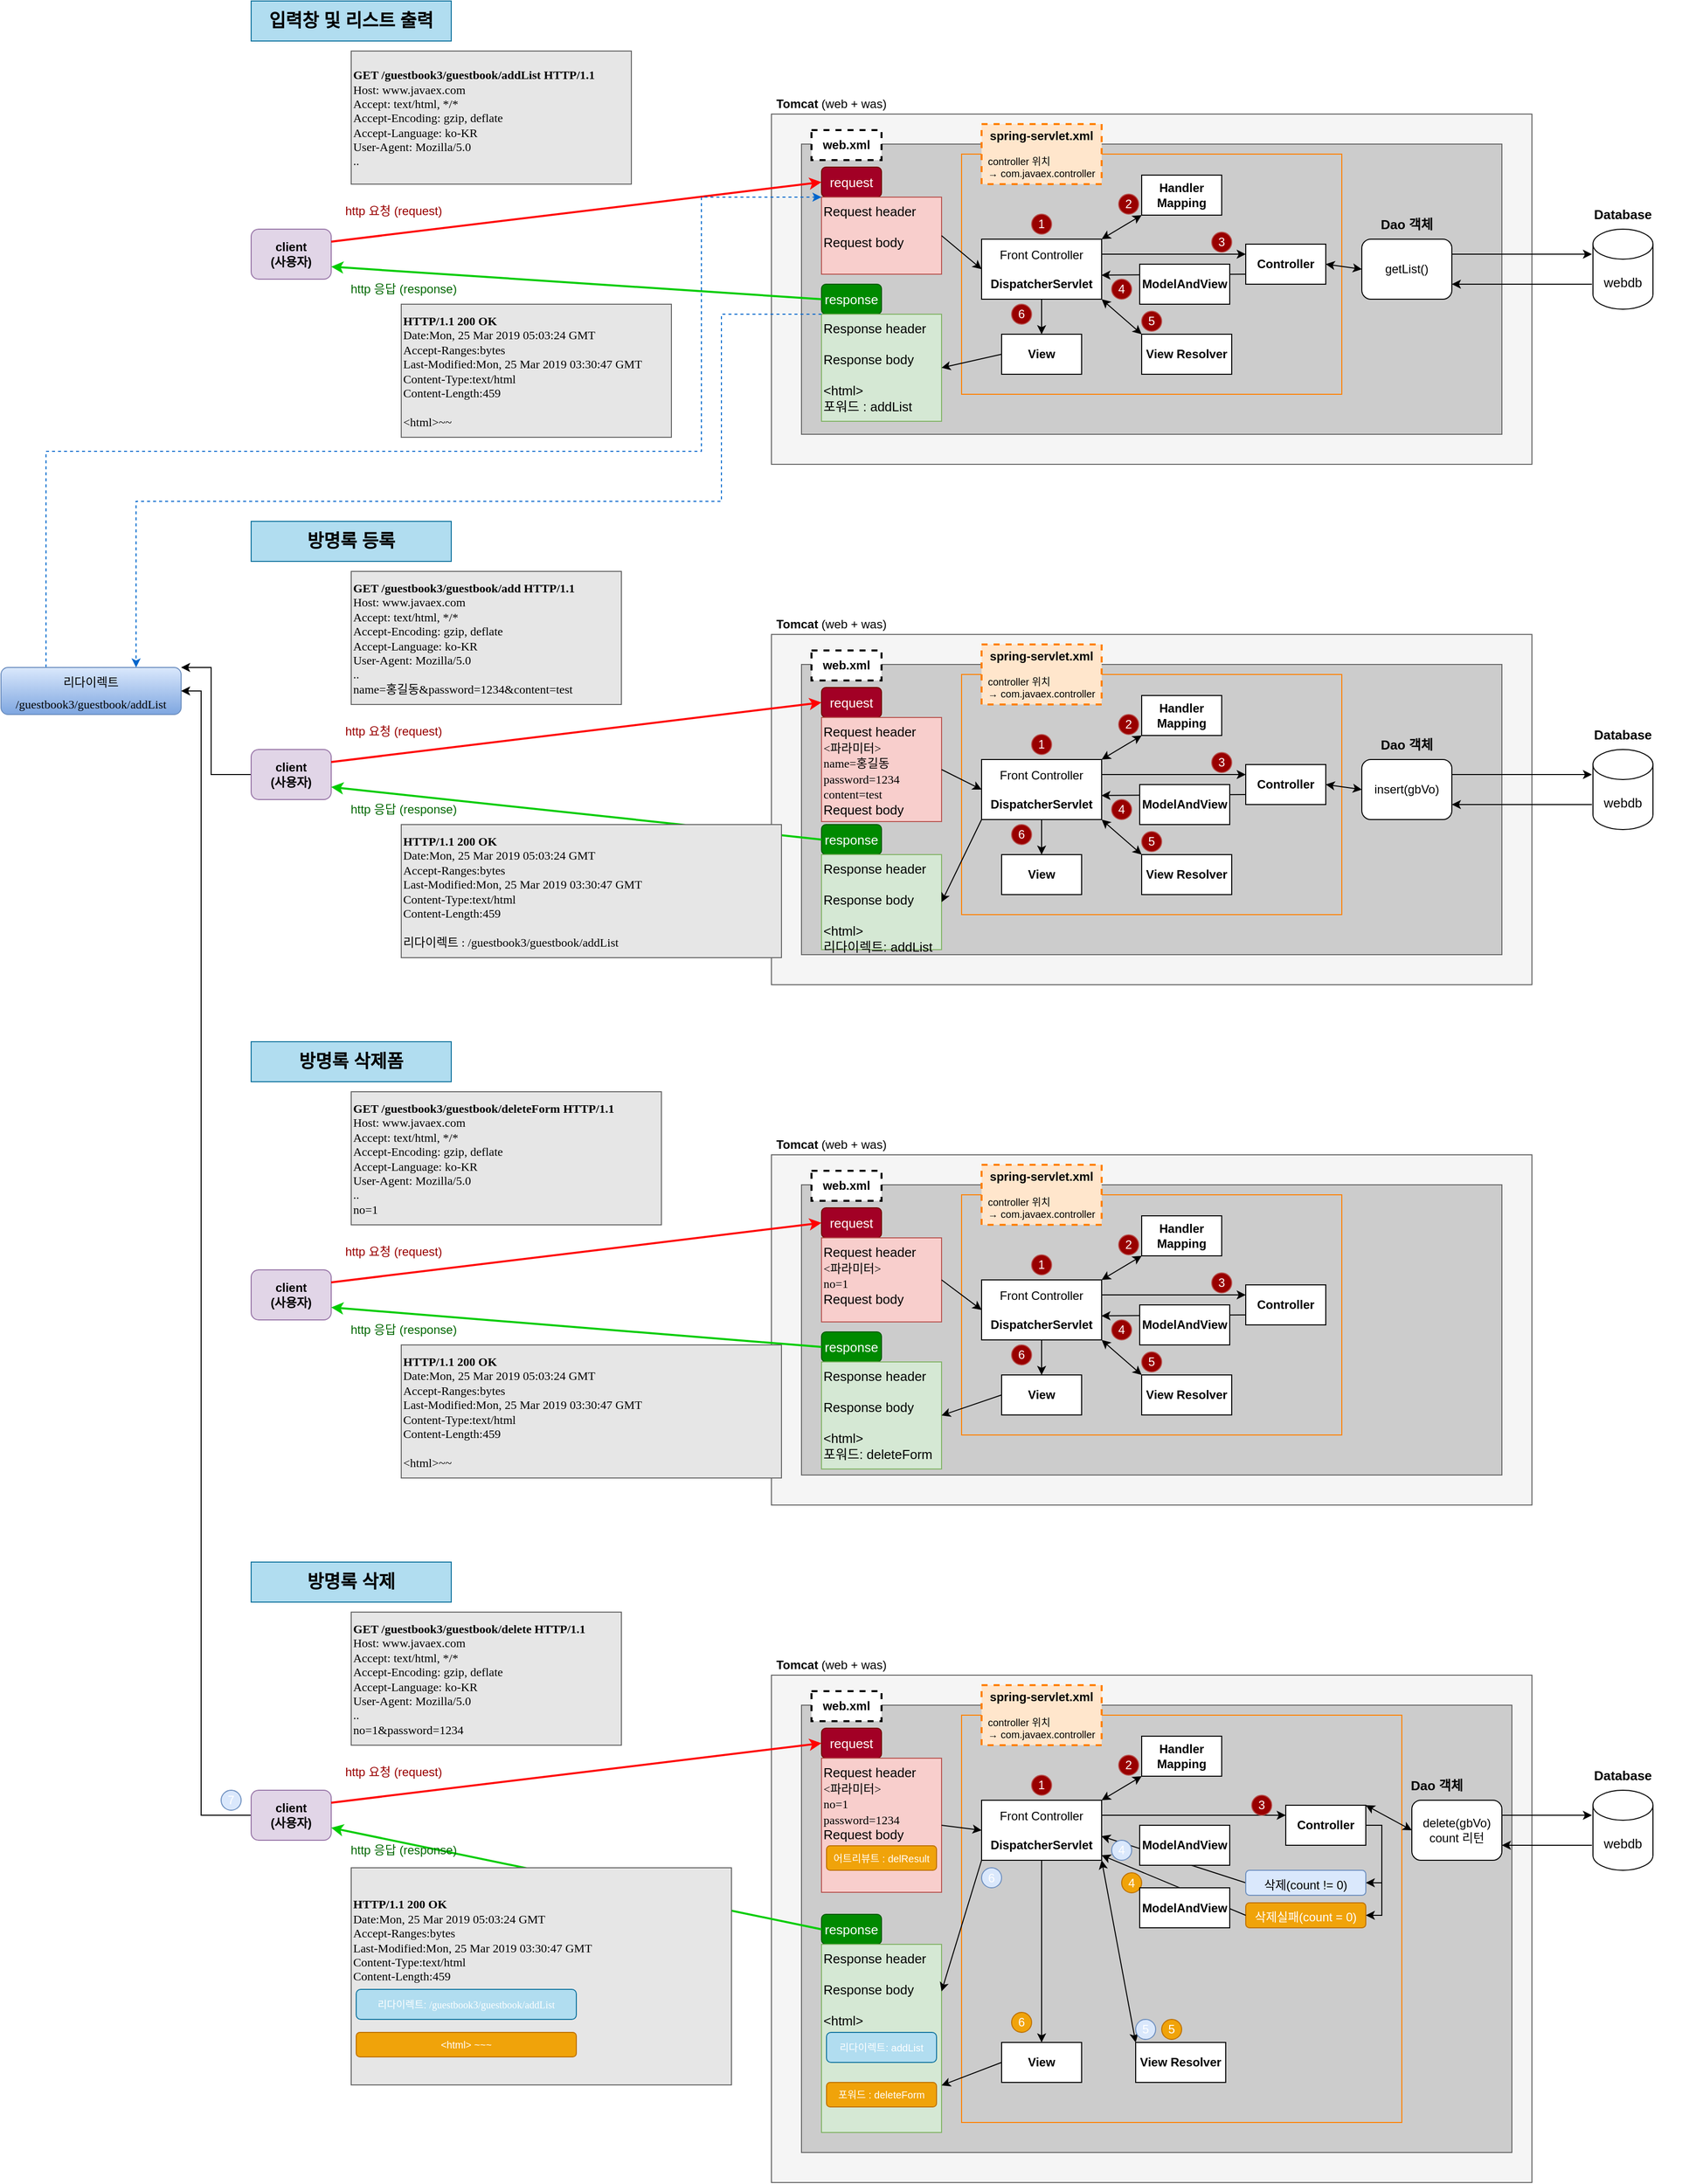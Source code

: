 <mxfile version="14.2.5" type="device"><diagram id="WclZ1YXfcRU81XCpRPTx" name="Page-1"><mxGraphModel dx="2249" dy="794" grid="1" gridSize="10" guides="1" tooltips="1" connect="1" arrows="1" fold="1" page="1" pageScale="1" pageWidth="827" pageHeight="1169" math="0" shadow="0"><root><mxCell id="0"/><mxCell id="1" parent="0"/><mxCell id="IuDeU8pn2b-0IN3d3H-C-24" value="" style="rounded=0;whiteSpace=wrap;html=1;strokeColor=#666666;strokeWidth=1;fontColor=#333333;fillColor=#f5f5f5;" parent="1" vertex="1"><mxGeometry x="-40" y="113" width="760" height="350" as="geometry"/></mxCell><mxCell id="IuDeU8pn2b-0IN3d3H-C-22" value="" style="rounded=0;whiteSpace=wrap;html=1;strokeColor=#666666;strokeWidth=1;fontColor=#333333;fillColor=#CCCCCC;" parent="1" vertex="1"><mxGeometry x="-10" y="143" width="700" height="290" as="geometry"/></mxCell><mxCell id="IuDeU8pn2b-0IN3d3H-C-20" value="" style="rounded=0;whiteSpace=wrap;html=1;fillColor=none;strokeColor=#FF8000;" parent="1" vertex="1"><mxGeometry x="150" y="153" width="380" height="240" as="geometry"/></mxCell><mxCell id="IuDeU8pn2b-0IN3d3H-C-1" value="&lt;b&gt;Handler&lt;br&gt;Mapping&lt;/b&gt;" style="rounded=0;whiteSpace=wrap;html=1;" parent="1" vertex="1"><mxGeometry x="330" y="174" width="80" height="40" as="geometry"/></mxCell><mxCell id="IuDeU8pn2b-0IN3d3H-C-2" value="&lt;b&gt;Controller&lt;/b&gt;" style="rounded=0;whiteSpace=wrap;html=1;" parent="1" vertex="1"><mxGeometry x="434" y="243" width="80" height="40" as="geometry"/></mxCell><mxCell id="IuDeU8pn2b-0IN3d3H-C-4" value="Front Controller&lt;br&gt;&lt;br&gt;&lt;b&gt;DispatcherServlet&lt;/b&gt;" style="rounded=0;whiteSpace=wrap;html=1;" parent="1" vertex="1"><mxGeometry x="170" y="238" width="120" height="60" as="geometry"/></mxCell><mxCell id="IuDeU8pn2b-0IN3d3H-C-5" value="&lt;b&gt;View Resolver&lt;/b&gt;" style="rounded=0;whiteSpace=wrap;html=1;" parent="1" vertex="1"><mxGeometry x="330" y="333" width="90" height="40" as="geometry"/></mxCell><mxCell id="IuDeU8pn2b-0IN3d3H-C-6" value="&lt;b&gt;View&lt;/b&gt;" style="rounded=0;whiteSpace=wrap;html=1;" parent="1" vertex="1"><mxGeometry x="190" y="333" width="80" height="40" as="geometry"/></mxCell><mxCell id="IuDeU8pn2b-0IN3d3H-C-7" value="" style="endArrow=classic;html=1;exitX=1;exitY=0.25;exitDx=0;exitDy=0;entryX=0;entryY=0.25;entryDx=0;entryDy=0;" parent="1" source="IuDeU8pn2b-0IN3d3H-C-4" target="IuDeU8pn2b-0IN3d3H-C-2" edge="1"><mxGeometry width="50" height="50" relative="1" as="geometry"><mxPoint x="334" y="263" as="sourcePoint"/><mxPoint x="384" y="213" as="targetPoint"/></mxGeometry></mxCell><mxCell id="IuDeU8pn2b-0IN3d3H-C-8" value="" style="endArrow=classic;html=1;exitX=0;exitY=0.75;exitDx=0;exitDy=0;entryX=0.998;entryY=0.599;entryDx=0;entryDy=0;entryPerimeter=0;" parent="1" source="IuDeU8pn2b-0IN3d3H-C-2" target="IuDeU8pn2b-0IN3d3H-C-4" edge="1"><mxGeometry width="50" height="50" relative="1" as="geometry"><mxPoint x="360" y="443" as="sourcePoint"/><mxPoint x="330" y="275" as="targetPoint"/></mxGeometry></mxCell><mxCell id="IuDeU8pn2b-0IN3d3H-C-3" value="&lt;b&gt;ModelAndView&lt;/b&gt;" style="rounded=0;whiteSpace=wrap;html=1;" parent="1" vertex="1"><mxGeometry x="328" y="263" width="90" height="40" as="geometry"/></mxCell><mxCell id="IuDeU8pn2b-0IN3d3H-C-10" value="" style="endArrow=classic;html=1;exitX=1;exitY=1;exitDx=0;exitDy=0;entryX=0;entryY=0;entryDx=0;entryDy=0;startArrow=classic;startFill=1;" parent="1" source="IuDeU8pn2b-0IN3d3H-C-4" target="IuDeU8pn2b-0IN3d3H-C-5" edge="1"><mxGeometry width="50" height="50" relative="1" as="geometry"><mxPoint x="310" y="343" as="sourcePoint"/><mxPoint x="360" y="293" as="targetPoint"/></mxGeometry></mxCell><mxCell id="IuDeU8pn2b-0IN3d3H-C-11" value="" style="endArrow=classic;html=1;exitX=1;exitY=0;exitDx=0;exitDy=0;entryX=0;entryY=1;entryDx=0;entryDy=0;startArrow=classic;startFill=1;" parent="1" source="IuDeU8pn2b-0IN3d3H-C-4" target="IuDeU8pn2b-0IN3d3H-C-1" edge="1"><mxGeometry width="50" height="50" relative="1" as="geometry"><mxPoint x="310" y="343" as="sourcePoint"/><mxPoint x="360" y="293" as="targetPoint"/></mxGeometry></mxCell><mxCell id="IuDeU8pn2b-0IN3d3H-C-12" value="" style="endArrow=classic;html=1;exitX=0.5;exitY=1;exitDx=0;exitDy=0;entryX=0.5;entryY=0;entryDx=0;entryDy=0;" parent="1" source="IuDeU8pn2b-0IN3d3H-C-4" target="IuDeU8pn2b-0IN3d3H-C-6" edge="1"><mxGeometry width="50" height="50" relative="1" as="geometry"><mxPoint x="310" y="343" as="sourcePoint"/><mxPoint x="360" y="293" as="targetPoint"/></mxGeometry></mxCell><mxCell id="IuDeU8pn2b-0IN3d3H-C-13" value="&lt;font color=&quot;#ffffff&quot;&gt;1&lt;/font&gt;" style="ellipse;whiteSpace=wrap;html=1;aspect=fixed;strokeColor=#b85450;fillColor=#990000;" parent="1" vertex="1"><mxGeometry x="220" y="213" width="20" height="20" as="geometry"/></mxCell><mxCell id="IuDeU8pn2b-0IN3d3H-C-15" value="&lt;font color=&quot;#ffffff&quot;&gt;2&lt;/font&gt;" style="ellipse;whiteSpace=wrap;html=1;aspect=fixed;strokeColor=#b85450;fillColor=#990000;" parent="1" vertex="1"><mxGeometry x="307" y="193" width="20" height="20" as="geometry"/></mxCell><mxCell id="IuDeU8pn2b-0IN3d3H-C-16" value="&lt;font color=&quot;#ffffff&quot;&gt;3&lt;/font&gt;" style="ellipse;whiteSpace=wrap;html=1;aspect=fixed;strokeColor=#b85450;fillColor=#990000;" parent="1" vertex="1"><mxGeometry x="400" y="231" width="20" height="20" as="geometry"/></mxCell><mxCell id="IuDeU8pn2b-0IN3d3H-C-17" value="&lt;font color=&quot;#ffffff&quot;&gt;4&lt;/font&gt;" style="ellipse;whiteSpace=wrap;html=1;aspect=fixed;strokeColor=#b85450;fillColor=#990000;" parent="1" vertex="1"><mxGeometry x="300" y="278" width="20" height="20" as="geometry"/></mxCell><mxCell id="IuDeU8pn2b-0IN3d3H-C-18" value="&lt;font color=&quot;#ffffff&quot;&gt;5&lt;/font&gt;" style="ellipse;whiteSpace=wrap;html=1;aspect=fixed;strokeColor=#b85450;fillColor=#990000;" parent="1" vertex="1"><mxGeometry x="330" y="310" width="20" height="20" as="geometry"/></mxCell><mxCell id="IuDeU8pn2b-0IN3d3H-C-19" value="&lt;font color=&quot;#ffffff&quot;&gt;6&lt;/font&gt;" style="ellipse;whiteSpace=wrap;html=1;aspect=fixed;strokeColor=#b85450;fillColor=#990000;" parent="1" vertex="1"><mxGeometry x="200" y="303" width="20" height="20" as="geometry"/></mxCell><mxCell id="IuDeU8pn2b-0IN3d3H-C-21" value="&lt;b&gt;&lt;font style=&quot;font-size: 12px&quot;&gt;spring-servlet.xml&lt;/font&gt;&lt;/b&gt;&lt;br&gt;&lt;div style=&quot;font-size: 10px ; text-align: left&quot;&gt;&lt;span&gt;&lt;br&gt;&lt;/span&gt;&lt;/div&gt;&lt;div style=&quot;font-size: 10px ; text-align: left&quot;&gt;&lt;span&gt;controller 위치&lt;/span&gt;&lt;/div&gt;&lt;div style=&quot;font-size: 10px ; text-align: left&quot;&gt;&lt;span&gt;→ com.javaex.controller&lt;/span&gt;&lt;/div&gt;" style="rounded=0;whiteSpace=wrap;html=1;fillColor=#ffe6cc;strokeWidth=2;strokeColor=#FF8000;dashed=1;" parent="1" vertex="1"><mxGeometry x="170" y="123" width="120" height="60" as="geometry"/></mxCell><mxCell id="IuDeU8pn2b-0IN3d3H-C-23" value="&lt;b&gt;web.xml&lt;/b&gt;" style="rounded=0;whiteSpace=wrap;html=1;strokeWidth=2;dashed=1;" parent="1" vertex="1"><mxGeometry y="129" width="70" height="30" as="geometry"/></mxCell><mxCell id="IuDeU8pn2b-0IN3d3H-C-25" value="&lt;b&gt;Tomcat&lt;/b&gt; (web + was)" style="text;html=1;strokeColor=none;fillColor=none;align=center;verticalAlign=middle;whiteSpace=wrap;rounded=0;dashed=1;" parent="1" vertex="1"><mxGeometry x="-40" y="93" width="120" height="20" as="geometry"/></mxCell><mxCell id="FlSJ4IWRwv1AtJ446Cie-1" value="request" style="rounded=1;whiteSpace=wrap;html=1;strokeColor=#6F0000;strokeWidth=1;fillColor=#a20025;fontSize=13;fontColor=#ffffff;" parent="1" vertex="1"><mxGeometry x="10" y="166" width="60" height="30" as="geometry"/></mxCell><mxCell id="FlSJ4IWRwv1AtJ446Cie-2" value="response" style="rounded=1;whiteSpace=wrap;html=1;strokeColor=#005700;strokeWidth=1;fillColor=#008a00;fontSize=13;fontColor=#ffffff;" parent="1" vertex="1"><mxGeometry x="10" y="283" width="60" height="30" as="geometry"/></mxCell><mxCell id="FlSJ4IWRwv1AtJ446Cie-3" value="&lt;span style=&quot;&quot;&gt;Request header&lt;/span&gt;&lt;br style=&quot;&quot;&gt;&lt;div style=&quot;&quot;&gt;&lt;br&gt;&lt;/div&gt;&lt;span style=&quot;&quot;&gt;Request body&lt;/span&gt;" style="rounded=0;whiteSpace=wrap;html=1;strokeColor=#b85450;strokeWidth=1;fillColor=#f8cecc;fontSize=13;align=left;verticalAlign=top;" parent="1" vertex="1"><mxGeometry x="10" y="196" width="120" height="77" as="geometry"/></mxCell><mxCell id="FlSJ4IWRwv1AtJ446Cie-4" value="&lt;span&gt;Response header&lt;/span&gt;&lt;br&gt;&lt;br&gt;&lt;span&gt;Response body&lt;br&gt;&lt;font color=&quot;#00cc00&quot;&gt;&lt;br&gt;&lt;/font&gt;&amp;lt;html&amp;gt;&lt;br&gt;포워드 : addList&lt;br&gt;&lt;br&gt;&lt;/span&gt;" style="rounded=0;whiteSpace=wrap;html=1;strokeColor=#82b366;strokeWidth=1;fillColor=#d5e8d4;fontSize=13;align=left;verticalAlign=top;" parent="1" vertex="1"><mxGeometry x="10" y="313" width="120" height="107" as="geometry"/></mxCell><mxCell id="FlSJ4IWRwv1AtJ446Cie-5" value="client&lt;br&gt;(사용자)" style="rounded=1;whiteSpace=wrap;html=1;strokeWidth=1;verticalAlign=middle;fontStyle=1;fillColor=#e1d5e7;strokeColor=#9673a6;" parent="1" vertex="1"><mxGeometry x="-560" y="228" width="80" height="50" as="geometry"/></mxCell><mxCell id="FlSJ4IWRwv1AtJ446Cie-7" value="" style="endArrow=classic;html=1;exitX=1;exitY=0.25;exitDx=0;exitDy=0;entryX=0;entryY=0.5;entryDx=0;entryDy=0;strokeColor=#FF0000;strokeWidth=2;" parent="1" source="FlSJ4IWRwv1AtJ446Cie-5" target="FlSJ4IWRwv1AtJ446Cie-1" edge="1"><mxGeometry width="50" height="50" relative="1" as="geometry"><mxPoint x="30" y="343" as="sourcePoint"/><mxPoint x="80" y="293" as="targetPoint"/></mxGeometry></mxCell><mxCell id="FlSJ4IWRwv1AtJ446Cie-12" value="" style="endArrow=classic;html=1;exitX=0;exitY=0.5;exitDx=0;exitDy=0;entryX=1;entryY=0.75;entryDx=0;entryDy=0;strokeColor=#00CC00;strokeWidth=2;" parent="1" source="FlSJ4IWRwv1AtJ446Cie-2" target="FlSJ4IWRwv1AtJ446Cie-5" edge="1"><mxGeometry width="50" height="50" relative="1" as="geometry"><mxPoint x="-100" y="191" as="sourcePoint"/><mxPoint x="-470" y="282.5" as="targetPoint"/></mxGeometry></mxCell><mxCell id="FlSJ4IWRwv1AtJ446Cie-13" value="&lt;font color=&quot;#000000&quot;&gt;&lt;font style=&quot;font-size: 12px&quot;&gt;&lt;span style=&quot;font-family: &amp;#34;맑은 고딕&amp;#34; ; font-weight: bold&quot;&gt;GET /guestbook3&lt;/span&gt;&lt;span style=&quot;font-family: &amp;#34;맑은 고딕&amp;#34; ; font-weight: bold&quot;&gt;/guestbook/addList&amp;nbsp;&lt;/span&gt;&lt;span style=&quot;font-family: &amp;#34;맑은 고딕&amp;#34; ; font-weight: bold&quot;&gt;HTTP/1.1&lt;/span&gt;&lt;span style=&quot;font-family: &amp;#34;맑은 고딕&amp;#34; ; font-weight: bold&quot;&gt;&lt;br&gt;&lt;/span&gt;&lt;/font&gt;&lt;font style=&quot;font-size: 12px&quot;&gt;&lt;span style=&quot;font-family: &amp;#34;맑은 고딕&amp;#34;&quot;&gt;Host: www&lt;/span&gt;&lt;span style=&quot;font-family: &amp;#34;맑은 고딕&amp;#34;&quot;&gt;.javaex.com&lt;/span&gt;&lt;br&gt;&lt;/font&gt;&lt;font style=&quot;font-size: 12px&quot;&gt;&lt;span style=&quot;font-family: &amp;#34;맑은 고딕&amp;#34;&quot;&gt;Accept: text/html, */*&lt;/span&gt;&lt;br&gt;&lt;/font&gt;&lt;font style=&quot;font-size: 12px&quot;&gt;&lt;span style=&quot;font-family: &amp;#34;맑은 고딕&amp;#34;&quot;&gt;Accept-Encoding: &lt;/span&gt;&lt;span style=&quot;font-family: &amp;#34;맑은 고딕&amp;#34;&quot;&gt;gzip&lt;/span&gt;&lt;span style=&quot;font-family: &amp;#34;맑은 고딕&amp;#34;&quot;&gt;, deflate&lt;/span&gt;&lt;br&gt;&lt;/font&gt;&lt;/font&gt;&lt;p style=&quot;margin-top: 0pt ; margin-bottom: 0pt ; direction: ltr ; unicode-bidi: embed ; vertical-align: baseline&quot;&gt;&lt;font style=&quot;font-size: 12px&quot; color=&quot;#000000&quot;&gt;&lt;span style=&quot;font-family: &amp;#34;맑은 고딕&amp;#34;&quot;&gt;Accept-Language: &lt;/span&gt;&lt;span style=&quot;font-family: &amp;#34;맑은 고딕&amp;#34;&quot;&gt;ko&lt;/span&gt;&lt;span style=&quot;font-family: &amp;#34;맑은 고딕&amp;#34;&quot;&gt;-KR&lt;/span&gt;&lt;/font&gt;&lt;/p&gt;&lt;p style=&quot;margin-top: 0pt ; margin-bottom: 0pt ; direction: ltr ; unicode-bidi: embed ; vertical-align: baseline&quot;&gt;&lt;span style=&quot;font-family: &amp;#34;맑은 고딕&amp;#34;&quot;&gt;&lt;font color=&quot;#000000&quot;&gt;User-Agent: Mozilla/5.0&lt;/font&gt;&lt;/span&gt;&lt;/p&gt;&lt;p style=&quot;margin-top: 0pt ; margin-bottom: 0pt ; direction: ltr ; unicode-bidi: embed ; vertical-align: baseline&quot;&gt;&lt;/p&gt;&lt;font style=&quot;font-size: 12px&quot; color=&quot;#000000&quot;&gt;&lt;span style=&quot;font-family: &amp;#34;맑은 고딕&amp;#34;&quot;&gt;..&lt;/span&gt;&lt;/font&gt;" style="rounded=0;whiteSpace=wrap;html=1;strokeColor=#666666;strokeWidth=1;fontColor=#333333;fillColor=#E6E6E6;align=left;" parent="1" vertex="1"><mxGeometry x="-460" y="50" width="280" height="133" as="geometry"/></mxCell><mxCell id="FlSJ4IWRwv1AtJ446Cie-14" value="&lt;span style=&quot;color: rgb(0 , 0 , 0) ; font-family: &amp;#34;맑은 고딕&amp;#34; ; font-weight: bold&quot;&gt;HTTP/1.1 200 OK&lt;/span&gt;&lt;br&gt;&lt;p style=&quot;margin-top: 0pt ; margin-bottom: 0pt ; direction: ltr ; unicode-bidi: embed ; vertical-align: baseline&quot;&gt;&lt;span style=&quot;font-family: &amp;#34;맑은 고딕&amp;#34;&quot;&gt;&lt;font color=&quot;#000000&quot; style=&quot;font-size: 12px&quot;&gt;Date:Mon, 25 Mar 2019 05:03:24 GMT &lt;/font&gt;&lt;/span&gt;&lt;/p&gt;&lt;span style=&quot;color: rgb(0 , 0 , 0) ; font-family: &amp;#34;맑은 고딕&amp;#34;&quot;&gt;Accept-Ranges:&lt;/span&gt;&lt;span style=&quot;color: rgb(0 , 0 , 0) ; font-family: &amp;#34;맑은 고딕&amp;#34;&quot;&gt;bytes&lt;/span&gt;&lt;br&gt;&lt;p style=&quot;margin-top: 0pt ; margin-bottom: 0pt ; direction: ltr ; unicode-bidi: embed ; vertical-align: baseline&quot;&gt;&lt;span style=&quot;font-family: &amp;#34;맑은 고딕&amp;#34;&quot;&gt;&lt;font color=&quot;#000000&quot; style=&quot;font-size: 12px&quot;&gt;Last-Modified:Mon, 25 Mar 2019 03:30:47 GMT &lt;/font&gt;&lt;/span&gt;&lt;/p&gt;&lt;span style=&quot;color: rgb(0 , 0 , 0) ; font-family: &amp;#34;맑은 고딕&amp;#34;&quot;&gt;Content-Type:&lt;/span&gt;&lt;span style=&quot;color: rgb(0 , 0 , 0) ; font-family: &amp;#34;맑은 고딕&amp;#34;&quot;&gt;text/html&lt;/span&gt;&lt;br&gt;&lt;p style=&quot;margin-top: 0pt ; margin-bottom: 0pt ; direction: ltr ; unicode-bidi: embed ; vertical-align: baseline&quot;&gt;&lt;span style=&quot;font-family: &amp;#34;맑은 고딕&amp;#34;&quot;&gt;&lt;font color=&quot;#000000&quot; style=&quot;font-size: 12px&quot;&gt;Content-Length:459&lt;/font&gt;&lt;/span&gt;&lt;/p&gt;&lt;p style=&quot;margin-top: 0pt ; margin-bottom: 0pt ; direction: ltr ; unicode-bidi: embed ; vertical-align: baseline&quot;&gt;&lt;span style=&quot;font-family: &amp;#34;맑은 고딕&amp;#34;&quot;&gt;&lt;font color=&quot;#000000&quot; style=&quot;font-size: 12px&quot;&gt;&lt;br&gt;&lt;/font&gt;&lt;/span&gt;&lt;/p&gt;&lt;p style=&quot;margin-top: 0pt ; margin-bottom: 0pt ; direction: ltr ; unicode-bidi: embed ; vertical-align: baseline&quot;&gt;&lt;span style=&quot;font-family: &amp;#34;맑은 고딕&amp;#34;&quot;&gt;&lt;font color=&quot;#000000&quot; style=&quot;font-size: 12px&quot;&gt;&amp;lt;html&amp;gt;~~&lt;/font&gt;&lt;/span&gt;&lt;/p&gt;" style="rounded=0;whiteSpace=wrap;html=1;strokeColor=#666666;strokeWidth=1;fontColor=#333333;fillColor=#E6E6E6;align=left;" parent="1" vertex="1"><mxGeometry x="-410" y="303" width="270" height="133" as="geometry"/></mxCell><mxCell id="FlSJ4IWRwv1AtJ446Cie-15" value="http 응답 (response)" style="text;html=1;strokeColor=none;fillColor=none;align=center;verticalAlign=middle;whiteSpace=wrap;rounded=0;fontColor=#006600;" parent="1" vertex="1"><mxGeometry x="-470" y="278" width="125" height="20" as="geometry"/></mxCell><mxCell id="FlSJ4IWRwv1AtJ446Cie-16" value="http 요청 (request)" style="text;html=1;strokeColor=none;fillColor=none;align=center;verticalAlign=middle;whiteSpace=wrap;rounded=0;fontColor=#990000;" parent="1" vertex="1"><mxGeometry x="-480" y="200" width="125" height="20" as="geometry"/></mxCell><mxCell id="lIUJE-jACpSa0pqelH8E-1" value="getList()" style="rounded=1;whiteSpace=wrap;html=1;" vertex="1" parent="1"><mxGeometry x="550" y="238" width="90" height="60" as="geometry"/></mxCell><mxCell id="lIUJE-jACpSa0pqelH8E-2" value="&lt;font color=&quot;#000000&quot; style=&quot;font-size: 13px&quot;&gt;&lt;b&gt;Dao 객체&lt;/b&gt;&lt;br&gt;&lt;/font&gt;" style="text;html=1;strokeColor=none;fillColor=none;align=center;verticalAlign=middle;whiteSpace=wrap;rounded=0;fontSize=13;fontColor=#9999FF;" vertex="1" parent="1"><mxGeometry x="550" y="203" width="90" height="40" as="geometry"/></mxCell><mxCell id="lIUJE-jACpSa0pqelH8E-3" value="&lt;font color=&quot;#000000&quot;&gt;webdb&lt;/font&gt;" style="shape=cylinder3;whiteSpace=wrap;html=1;boundedLbl=1;backgroundOutline=1;size=15;strokeColor=#000000;strokeWidth=1;fillColor=#ffffff;fontSize=13;fontColor=#33FF33;align=center;" vertex="1" parent="1"><mxGeometry x="781" y="228.0" width="60" height="80" as="geometry"/></mxCell><mxCell id="lIUJE-jACpSa0pqelH8E-4" value="" style="endArrow=classic;html=1;strokeWidth=1;fontSize=13;fontColor=#33FF33;exitX=1;exitY=0.25;exitDx=0;exitDy=0;" edge="1" parent="1" source="lIUJE-jACpSa0pqelH8E-1"><mxGeometry width="50" height="50" relative="1" as="geometry"><mxPoint x="585.43" y="298.84" as="sourcePoint"/><mxPoint x="780" y="253" as="targetPoint"/></mxGeometry></mxCell><mxCell id="lIUJE-jACpSa0pqelH8E-5" value="&lt;font color=&quot;#000000&quot; style=&quot;font-size: 13px&quot;&gt;&lt;b&gt;Database&lt;/b&gt;&lt;br&gt;&lt;/font&gt;" style="text;html=1;strokeColor=none;fillColor=none;align=center;verticalAlign=middle;whiteSpace=wrap;rounded=0;fontSize=13;fontColor=#9999FF;" vertex="1" parent="1"><mxGeometry x="746" y="193.0" width="130" height="40" as="geometry"/></mxCell><mxCell id="lIUJE-jACpSa0pqelH8E-6" value="" style="endArrow=classic;html=1;strokeWidth=1;fontSize=13;fontColor=#33FF33;entryX=1;entryY=0.75;entryDx=0;entryDy=0;" edge="1" parent="1" target="lIUJE-jACpSa0pqelH8E-1"><mxGeometry width="50" height="50" relative="1" as="geometry"><mxPoint x="780" y="283" as="sourcePoint"/><mxPoint x="770.4" y="246.79" as="targetPoint"/></mxGeometry></mxCell><mxCell id="lIUJE-jACpSa0pqelH8E-46" value="" style="endArrow=classic;html=1;entryX=0;entryY=0.5;entryDx=0;entryDy=0;exitX=1;exitY=0.5;exitDx=0;exitDy=0;startArrow=classic;startFill=1;" edge="1" parent="1" source="IuDeU8pn2b-0IN3d3H-C-2" target="lIUJE-jACpSa0pqelH8E-1"><mxGeometry width="50" height="50" relative="1" as="geometry"><mxPoint x="310" y="330" as="sourcePoint"/><mxPoint x="360" y="280" as="targetPoint"/></mxGeometry></mxCell><mxCell id="lIUJE-jACpSa0pqelH8E-49" value="" style="endArrow=classic;html=1;exitX=1;exitY=0.5;exitDx=0;exitDy=0;entryX=0;entryY=0.5;entryDx=0;entryDy=0;" edge="1" parent="1" source="FlSJ4IWRwv1AtJ446Cie-3" target="IuDeU8pn2b-0IN3d3H-C-4"><mxGeometry width="50" height="50" relative="1" as="geometry"><mxPoint x="120" y="330" as="sourcePoint"/><mxPoint x="170" y="280" as="targetPoint"/></mxGeometry></mxCell><mxCell id="lIUJE-jACpSa0pqelH8E-50" value="" style="endArrow=classic;html=1;exitX=0;exitY=0.5;exitDx=0;exitDy=0;entryX=1;entryY=0.5;entryDx=0;entryDy=0;" edge="1" parent="1" source="IuDeU8pn2b-0IN3d3H-C-6" target="FlSJ4IWRwv1AtJ446Cie-4"><mxGeometry width="50" height="50" relative="1" as="geometry"><mxPoint x="140" y="244.5" as="sourcePoint"/><mxPoint x="180" y="278" as="targetPoint"/></mxGeometry></mxCell><mxCell id="lIUJE-jACpSa0pqelH8E-51" value="" style="rounded=0;whiteSpace=wrap;html=1;strokeColor=#666666;strokeWidth=1;fontColor=#333333;fillColor=#f5f5f5;" vertex="1" parent="1"><mxGeometry x="-40" y="633" width="760" height="350" as="geometry"/></mxCell><mxCell id="lIUJE-jACpSa0pqelH8E-52" value="" style="rounded=0;whiteSpace=wrap;html=1;strokeColor=#666666;strokeWidth=1;fontColor=#333333;fillColor=#CCCCCC;" vertex="1" parent="1"><mxGeometry x="-10" y="663" width="700" height="290" as="geometry"/></mxCell><mxCell id="lIUJE-jACpSa0pqelH8E-53" value="" style="rounded=0;whiteSpace=wrap;html=1;fillColor=none;strokeColor=#FF8000;" vertex="1" parent="1"><mxGeometry x="150" y="673" width="380" height="240" as="geometry"/></mxCell><mxCell id="lIUJE-jACpSa0pqelH8E-54" value="&lt;b&gt;Handler&lt;br&gt;Mapping&lt;/b&gt;" style="rounded=0;whiteSpace=wrap;html=1;" vertex="1" parent="1"><mxGeometry x="330" y="694" width="80" height="40" as="geometry"/></mxCell><mxCell id="lIUJE-jACpSa0pqelH8E-55" value="&lt;b&gt;Controller&lt;/b&gt;" style="rounded=0;whiteSpace=wrap;html=1;" vertex="1" parent="1"><mxGeometry x="434" y="763" width="80" height="40" as="geometry"/></mxCell><mxCell id="lIUJE-jACpSa0pqelH8E-56" value="Front Controller&lt;br&gt;&lt;br&gt;&lt;b&gt;DispatcherServlet&lt;/b&gt;" style="rounded=0;whiteSpace=wrap;html=1;" vertex="1" parent="1"><mxGeometry x="170" y="758" width="120" height="60" as="geometry"/></mxCell><mxCell id="lIUJE-jACpSa0pqelH8E-57" value="&lt;b&gt;View Resolver&lt;/b&gt;" style="rounded=0;whiteSpace=wrap;html=1;" vertex="1" parent="1"><mxGeometry x="330" y="853" width="90" height="40" as="geometry"/></mxCell><mxCell id="lIUJE-jACpSa0pqelH8E-58" value="&lt;b&gt;View&lt;/b&gt;" style="rounded=0;whiteSpace=wrap;html=1;" vertex="1" parent="1"><mxGeometry x="190" y="853" width="80" height="40" as="geometry"/></mxCell><mxCell id="lIUJE-jACpSa0pqelH8E-59" value="" style="endArrow=classic;html=1;exitX=1;exitY=0.25;exitDx=0;exitDy=0;entryX=0;entryY=0.25;entryDx=0;entryDy=0;" edge="1" parent="1" source="lIUJE-jACpSa0pqelH8E-56" target="lIUJE-jACpSa0pqelH8E-55"><mxGeometry width="50" height="50" relative="1" as="geometry"><mxPoint x="334" y="783" as="sourcePoint"/><mxPoint x="384" y="733" as="targetPoint"/></mxGeometry></mxCell><mxCell id="lIUJE-jACpSa0pqelH8E-60" value="" style="endArrow=classic;html=1;exitX=0;exitY=0.75;exitDx=0;exitDy=0;entryX=0.998;entryY=0.599;entryDx=0;entryDy=0;entryPerimeter=0;" edge="1" parent="1" source="lIUJE-jACpSa0pqelH8E-55" target="lIUJE-jACpSa0pqelH8E-56"><mxGeometry width="50" height="50" relative="1" as="geometry"><mxPoint x="360" y="963" as="sourcePoint"/><mxPoint x="330" y="795" as="targetPoint"/></mxGeometry></mxCell><mxCell id="lIUJE-jACpSa0pqelH8E-61" value="&lt;b&gt;ModelAndView&lt;/b&gt;" style="rounded=0;whiteSpace=wrap;html=1;" vertex="1" parent="1"><mxGeometry x="328" y="783" width="90" height="40" as="geometry"/></mxCell><mxCell id="lIUJE-jACpSa0pqelH8E-62" value="" style="endArrow=classic;html=1;exitX=1;exitY=1;exitDx=0;exitDy=0;entryX=0;entryY=0;entryDx=0;entryDy=0;startArrow=classic;startFill=1;" edge="1" parent="1" source="lIUJE-jACpSa0pqelH8E-56" target="lIUJE-jACpSa0pqelH8E-57"><mxGeometry width="50" height="50" relative="1" as="geometry"><mxPoint x="310" y="863" as="sourcePoint"/><mxPoint x="360" y="813" as="targetPoint"/></mxGeometry></mxCell><mxCell id="lIUJE-jACpSa0pqelH8E-63" value="" style="endArrow=classic;html=1;exitX=1;exitY=0;exitDx=0;exitDy=0;entryX=0;entryY=1;entryDx=0;entryDy=0;startArrow=classic;startFill=1;" edge="1" parent="1" source="lIUJE-jACpSa0pqelH8E-56" target="lIUJE-jACpSa0pqelH8E-54"><mxGeometry width="50" height="50" relative="1" as="geometry"><mxPoint x="310" y="863" as="sourcePoint"/><mxPoint x="360" y="813" as="targetPoint"/></mxGeometry></mxCell><mxCell id="lIUJE-jACpSa0pqelH8E-64" value="" style="endArrow=classic;html=1;exitX=0.5;exitY=1;exitDx=0;exitDy=0;entryX=0.5;entryY=0;entryDx=0;entryDy=0;" edge="1" parent="1" source="lIUJE-jACpSa0pqelH8E-56" target="lIUJE-jACpSa0pqelH8E-58"><mxGeometry width="50" height="50" relative="1" as="geometry"><mxPoint x="310" y="863" as="sourcePoint"/><mxPoint x="360" y="813" as="targetPoint"/></mxGeometry></mxCell><mxCell id="lIUJE-jACpSa0pqelH8E-65" value="&lt;font color=&quot;#ffffff&quot;&gt;1&lt;/font&gt;" style="ellipse;whiteSpace=wrap;html=1;aspect=fixed;strokeColor=#b85450;fillColor=#990000;" vertex="1" parent="1"><mxGeometry x="220" y="733" width="20" height="20" as="geometry"/></mxCell><mxCell id="lIUJE-jACpSa0pqelH8E-66" value="&lt;font color=&quot;#ffffff&quot;&gt;2&lt;/font&gt;" style="ellipse;whiteSpace=wrap;html=1;aspect=fixed;strokeColor=#b85450;fillColor=#990000;" vertex="1" parent="1"><mxGeometry x="307" y="713" width="20" height="20" as="geometry"/></mxCell><mxCell id="lIUJE-jACpSa0pqelH8E-67" value="&lt;font color=&quot;#ffffff&quot;&gt;3&lt;/font&gt;" style="ellipse;whiteSpace=wrap;html=1;aspect=fixed;strokeColor=#b85450;fillColor=#990000;" vertex="1" parent="1"><mxGeometry x="400" y="751" width="20" height="20" as="geometry"/></mxCell><mxCell id="lIUJE-jACpSa0pqelH8E-68" value="&lt;font color=&quot;#ffffff&quot;&gt;4&lt;/font&gt;" style="ellipse;whiteSpace=wrap;html=1;aspect=fixed;strokeColor=#b85450;fillColor=#990000;" vertex="1" parent="1"><mxGeometry x="300" y="798" width="20" height="20" as="geometry"/></mxCell><mxCell id="lIUJE-jACpSa0pqelH8E-69" value="&lt;font color=&quot;#ffffff&quot;&gt;5&lt;/font&gt;" style="ellipse;whiteSpace=wrap;html=1;aspect=fixed;strokeColor=#b85450;fillColor=#990000;" vertex="1" parent="1"><mxGeometry x="330" y="830" width="20" height="20" as="geometry"/></mxCell><mxCell id="lIUJE-jACpSa0pqelH8E-70" value="&lt;font color=&quot;#ffffff&quot;&gt;6&lt;/font&gt;" style="ellipse;whiteSpace=wrap;html=1;aspect=fixed;strokeColor=#b85450;fillColor=#990000;" vertex="1" parent="1"><mxGeometry x="200" y="823" width="20" height="20" as="geometry"/></mxCell><mxCell id="lIUJE-jACpSa0pqelH8E-71" value="&lt;b&gt;&lt;font style=&quot;font-size: 12px&quot;&gt;spring-servlet.xml&lt;/font&gt;&lt;/b&gt;&lt;br&gt;&lt;div style=&quot;font-size: 10px ; text-align: left&quot;&gt;&lt;span&gt;&lt;br&gt;&lt;/span&gt;&lt;/div&gt;&lt;div style=&quot;font-size: 10px ; text-align: left&quot;&gt;&lt;span&gt;controller 위치&lt;/span&gt;&lt;/div&gt;&lt;div style=&quot;font-size: 10px ; text-align: left&quot;&gt;&lt;span&gt;→ com.javaex.controller&lt;/span&gt;&lt;/div&gt;" style="rounded=0;whiteSpace=wrap;html=1;fillColor=#ffe6cc;strokeWidth=2;strokeColor=#FF8000;dashed=1;" vertex="1" parent="1"><mxGeometry x="170" y="643" width="120" height="60" as="geometry"/></mxCell><mxCell id="lIUJE-jACpSa0pqelH8E-72" value="&lt;b&gt;web.xml&lt;/b&gt;" style="rounded=0;whiteSpace=wrap;html=1;strokeWidth=2;dashed=1;" vertex="1" parent="1"><mxGeometry y="649" width="70" height="30" as="geometry"/></mxCell><mxCell id="lIUJE-jACpSa0pqelH8E-73" value="&lt;b&gt;Tomcat&lt;/b&gt; (web + was)" style="text;html=1;strokeColor=none;fillColor=none;align=center;verticalAlign=middle;whiteSpace=wrap;rounded=0;dashed=1;" vertex="1" parent="1"><mxGeometry x="-40" y="613" width="120" height="20" as="geometry"/></mxCell><mxCell id="lIUJE-jACpSa0pqelH8E-74" value="request" style="rounded=1;whiteSpace=wrap;html=1;strokeColor=#6F0000;strokeWidth=1;fillColor=#a20025;fontSize=13;fontColor=#ffffff;" vertex="1" parent="1"><mxGeometry x="10" y="686" width="60" height="30" as="geometry"/></mxCell><mxCell id="lIUJE-jACpSa0pqelH8E-75" value="response" style="rounded=1;whiteSpace=wrap;html=1;strokeColor=#005700;strokeWidth=1;fillColor=#008a00;fontSize=13;fontColor=#ffffff;" vertex="1" parent="1"><mxGeometry x="10" y="823" width="60" height="30" as="geometry"/></mxCell><mxCell id="lIUJE-jACpSa0pqelH8E-76" value="&lt;span&gt;Request header&lt;/span&gt;&lt;br&gt;&lt;div&gt;&lt;span style=&quot;font-family: &amp;#34;맑은 고딕&amp;#34; ; font-size: 12px&quot;&gt;&amp;lt;파라미터&amp;gt;&lt;/span&gt;&lt;/div&gt;&lt;div&gt;&lt;span style=&quot;font-family: &amp;#34;맑은 고딕&amp;#34; ; font-size: 12px&quot;&gt;name=홍길동password=1234&lt;/span&gt;&lt;/div&gt;&lt;div&gt;&lt;span style=&quot;font-family: &amp;#34;맑은 고딕&amp;#34; ; font-size: 12px&quot;&gt;content=test&lt;/span&gt;&lt;br&gt;&lt;/div&gt;&lt;span&gt;Request body&lt;/span&gt;" style="rounded=0;whiteSpace=wrap;html=1;strokeColor=#b85450;strokeWidth=1;fillColor=#f8cecc;fontSize=13;align=left;verticalAlign=top;" vertex="1" parent="1"><mxGeometry x="10" y="716" width="120" height="104" as="geometry"/></mxCell><mxCell id="lIUJE-jACpSa0pqelH8E-77" value="&lt;span&gt;Response header&lt;/span&gt;&lt;br&gt;&lt;br&gt;&lt;span&gt;Response body&lt;br&gt;&lt;font color=&quot;#00cc00&quot;&gt;&lt;br&gt;&lt;/font&gt;&amp;lt;html&amp;gt;&lt;br&gt;리다이렉트: addList&lt;br&gt;&lt;/span&gt;" style="rounded=0;whiteSpace=wrap;html=1;strokeColor=#82b366;strokeWidth=1;fillColor=#d5e8d4;fontSize=13;align=left;verticalAlign=top;" vertex="1" parent="1"><mxGeometry x="10" y="853" width="120" height="95" as="geometry"/></mxCell><mxCell id="lIUJE-jACpSa0pqelH8E-106" style="edgeStyle=orthogonalEdgeStyle;rounded=0;jumpStyle=arc;orthogonalLoop=1;jettySize=auto;html=1;exitX=0;exitY=0.5;exitDx=0;exitDy=0;entryX=1;entryY=0;entryDx=0;entryDy=0;startArrow=none;startFill=0;fontSize=18;" edge="1" parent="1" source="lIUJE-jACpSa0pqelH8E-78" target="lIUJE-jACpSa0pqelH8E-98"><mxGeometry relative="1" as="geometry"><mxPoint x="-520" y="667.75" as="targetPoint"/><Array as="points"><mxPoint x="-600" y="773"/><mxPoint x="-600" y="666"/></Array></mxGeometry></mxCell><mxCell id="lIUJE-jACpSa0pqelH8E-78" value="client&lt;br&gt;(사용자)" style="rounded=1;whiteSpace=wrap;html=1;strokeWidth=1;verticalAlign=middle;fontStyle=1;fillColor=#e1d5e7;strokeColor=#9673a6;" vertex="1" parent="1"><mxGeometry x="-560" y="748" width="80" height="50" as="geometry"/></mxCell><mxCell id="lIUJE-jACpSa0pqelH8E-79" value="" style="endArrow=classic;html=1;exitX=1;exitY=0.25;exitDx=0;exitDy=0;entryX=0;entryY=0.5;entryDx=0;entryDy=0;strokeColor=#FF0000;strokeWidth=2;" edge="1" parent="1" source="lIUJE-jACpSa0pqelH8E-78" target="lIUJE-jACpSa0pqelH8E-74"><mxGeometry width="50" height="50" relative="1" as="geometry"><mxPoint x="30" y="863" as="sourcePoint"/><mxPoint x="80" y="813" as="targetPoint"/></mxGeometry></mxCell><mxCell id="lIUJE-jACpSa0pqelH8E-80" value="" style="endArrow=classic;html=1;exitX=0;exitY=0.5;exitDx=0;exitDy=0;entryX=1;entryY=0.75;entryDx=0;entryDy=0;strokeColor=#00CC00;strokeWidth=2;" edge="1" parent="1" source="lIUJE-jACpSa0pqelH8E-75" target="lIUJE-jACpSa0pqelH8E-78"><mxGeometry width="50" height="50" relative="1" as="geometry"><mxPoint x="-100" y="711" as="sourcePoint"/><mxPoint x="-470" y="802.5" as="targetPoint"/></mxGeometry></mxCell><mxCell id="lIUJE-jACpSa0pqelH8E-81" value="&lt;font color=&quot;#000000&quot;&gt;&lt;font style=&quot;font-size: 12px&quot;&gt;&lt;span style=&quot;font-family: &amp;#34;맑은 고딕&amp;#34; ; font-weight: bold&quot;&gt;GET /guestbook3&lt;/span&gt;&lt;span style=&quot;font-family: &amp;#34;맑은 고딕&amp;#34; ; font-weight: bold&quot;&gt;/guestbook/add&amp;nbsp;&lt;/span&gt;&lt;span style=&quot;font-family: &amp;#34;맑은 고딕&amp;#34; ; font-weight: bold&quot;&gt;HTTP/1.1&lt;/span&gt;&lt;span style=&quot;font-family: &amp;#34;맑은 고딕&amp;#34; ; font-weight: bold&quot;&gt;&lt;br&gt;&lt;/span&gt;&lt;/font&gt;&lt;font style=&quot;font-size: 12px&quot;&gt;&lt;span style=&quot;font-family: &amp;#34;맑은 고딕&amp;#34;&quot;&gt;Host: www&lt;/span&gt;&lt;span style=&quot;font-family: &amp;#34;맑은 고딕&amp;#34;&quot;&gt;.javaex.com&lt;/span&gt;&lt;br&gt;&lt;/font&gt;&lt;font style=&quot;font-size: 12px&quot;&gt;&lt;span style=&quot;font-family: &amp;#34;맑은 고딕&amp;#34;&quot;&gt;Accept: text/html, */*&lt;/span&gt;&lt;br&gt;&lt;/font&gt;&lt;font style=&quot;font-size: 12px&quot;&gt;&lt;span style=&quot;font-family: &amp;#34;맑은 고딕&amp;#34;&quot;&gt;Accept-Encoding: &lt;/span&gt;&lt;span style=&quot;font-family: &amp;#34;맑은 고딕&amp;#34;&quot;&gt;gzip&lt;/span&gt;&lt;span style=&quot;font-family: &amp;#34;맑은 고딕&amp;#34;&quot;&gt;, deflate&lt;/span&gt;&lt;br&gt;&lt;/font&gt;&lt;/font&gt;&lt;p style=&quot;margin-top: 0pt ; margin-bottom: 0pt ; direction: ltr ; unicode-bidi: embed ; vertical-align: baseline&quot;&gt;&lt;font style=&quot;font-size: 12px&quot; color=&quot;#000000&quot;&gt;&lt;span style=&quot;font-family: &amp;#34;맑은 고딕&amp;#34;&quot;&gt;Accept-Language: &lt;/span&gt;&lt;span style=&quot;font-family: &amp;#34;맑은 고딕&amp;#34;&quot;&gt;ko&lt;/span&gt;&lt;span style=&quot;font-family: &amp;#34;맑은 고딕&amp;#34;&quot;&gt;-KR&lt;/span&gt;&lt;/font&gt;&lt;/p&gt;&lt;p style=&quot;margin-top: 0pt ; margin-bottom: 0pt ; direction: ltr ; unicode-bidi: embed ; vertical-align: baseline&quot;&gt;&lt;span style=&quot;font-family: &amp;#34;맑은 고딕&amp;#34;&quot;&gt;&lt;font color=&quot;#000000&quot;&gt;User-Agent: Mozilla/5.0&lt;/font&gt;&lt;/span&gt;&lt;/p&gt;&lt;p style=&quot;margin-top: 0pt ; margin-bottom: 0pt ; direction: ltr ; unicode-bidi: embed ; vertical-align: baseline&quot;&gt;&lt;/p&gt;&lt;font style=&quot;font-size: 12px&quot; color=&quot;#000000&quot;&gt;&lt;span style=&quot;font-family: &amp;#34;맑은 고딕&amp;#34;&quot;&gt;..&lt;br&gt;name=홍길동&amp;amp;password=1234&amp;amp;content=test&lt;br&gt;&lt;/span&gt;&lt;/font&gt;" style="rounded=0;whiteSpace=wrap;html=1;strokeColor=#666666;strokeWidth=1;fontColor=#333333;fillColor=#E6E6E6;align=left;" vertex="1" parent="1"><mxGeometry x="-460" y="570" width="270" height="133" as="geometry"/></mxCell><mxCell id="lIUJE-jACpSa0pqelH8E-82" value="&lt;span style=&quot;color: rgb(0 , 0 , 0) ; font-family: &amp;#34;맑은 고딕&amp;#34; ; font-weight: bold&quot;&gt;HTTP/1.1 200 OK&lt;/span&gt;&lt;br&gt;&lt;p style=&quot;margin-top: 0pt ; margin-bottom: 0pt ; direction: ltr ; unicode-bidi: embed ; vertical-align: baseline&quot;&gt;&lt;span style=&quot;font-family: &amp;#34;맑은 고딕&amp;#34;&quot;&gt;&lt;font color=&quot;#000000&quot; style=&quot;font-size: 12px&quot;&gt;Date:Mon, 25 Mar 2019 05:03:24 GMT &lt;/font&gt;&lt;/span&gt;&lt;/p&gt;&lt;span style=&quot;color: rgb(0 , 0 , 0) ; font-family: &amp;#34;맑은 고딕&amp;#34;&quot;&gt;Accept-Ranges:&lt;/span&gt;&lt;span style=&quot;color: rgb(0 , 0 , 0) ; font-family: &amp;#34;맑은 고딕&amp;#34;&quot;&gt;bytes&lt;/span&gt;&lt;br&gt;&lt;p style=&quot;margin-top: 0pt ; margin-bottom: 0pt ; direction: ltr ; unicode-bidi: embed ; vertical-align: baseline&quot;&gt;&lt;span style=&quot;font-family: &amp;#34;맑은 고딕&amp;#34;&quot;&gt;&lt;font color=&quot;#000000&quot; style=&quot;font-size: 12px&quot;&gt;Last-Modified:Mon, 25 Mar 2019 03:30:47 GMT &lt;/font&gt;&lt;/span&gt;&lt;/p&gt;&lt;span style=&quot;color: rgb(0 , 0 , 0) ; font-family: &amp;#34;맑은 고딕&amp;#34;&quot;&gt;Content-Type:&lt;/span&gt;&lt;span style=&quot;color: rgb(0 , 0 , 0) ; font-family: &amp;#34;맑은 고딕&amp;#34;&quot;&gt;text/html&lt;/span&gt;&lt;br&gt;&lt;p style=&quot;margin-top: 0pt ; margin-bottom: 0pt ; direction: ltr ; unicode-bidi: embed ; vertical-align: baseline&quot;&gt;&lt;span style=&quot;font-family: &amp;#34;맑은 고딕&amp;#34;&quot;&gt;&lt;font color=&quot;#000000&quot; style=&quot;font-size: 12px&quot;&gt;Content-Length:459&lt;/font&gt;&lt;/span&gt;&lt;/p&gt;&lt;p style=&quot;margin-top: 0pt ; margin-bottom: 0pt ; direction: ltr ; unicode-bidi: embed ; vertical-align: baseline&quot;&gt;&lt;/p&gt;&lt;span style=&quot;color: rgb(0 , 0 , 0) ; font-family: &amp;#34;맑은 고딕&amp;#34;&quot;&gt;&lt;br&gt;리다이렉트 : /guestbook3&lt;/span&gt;&lt;span style=&quot;color: rgb(0 , 0 , 0) ; font-family: &amp;#34;맑은 고딕&amp;#34;&quot;&gt;/guestbook/addList&lt;/span&gt;" style="rounded=0;whiteSpace=wrap;html=1;strokeColor=#666666;strokeWidth=1;fontColor=#333333;fillColor=#E6E6E6;align=left;" vertex="1" parent="1"><mxGeometry x="-410" y="823" width="380" height="133" as="geometry"/></mxCell><mxCell id="lIUJE-jACpSa0pqelH8E-83" value="http 응답 (response)" style="text;html=1;strokeColor=none;fillColor=none;align=center;verticalAlign=middle;whiteSpace=wrap;rounded=0;fontColor=#006600;" vertex="1" parent="1"><mxGeometry x="-470" y="798" width="125" height="20" as="geometry"/></mxCell><mxCell id="lIUJE-jACpSa0pqelH8E-84" value="http 요청 (request)" style="text;html=1;strokeColor=none;fillColor=none;align=center;verticalAlign=middle;whiteSpace=wrap;rounded=0;fontColor=#990000;" vertex="1" parent="1"><mxGeometry x="-480" y="720" width="125" height="20" as="geometry"/></mxCell><mxCell id="lIUJE-jACpSa0pqelH8E-85" value="insert(gbVo)" style="rounded=1;whiteSpace=wrap;html=1;" vertex="1" parent="1"><mxGeometry x="550" y="758" width="90" height="60" as="geometry"/></mxCell><mxCell id="lIUJE-jACpSa0pqelH8E-86" value="&lt;font color=&quot;#000000&quot; style=&quot;font-size: 13px&quot;&gt;&lt;b&gt;Dao 객체&lt;/b&gt;&lt;br&gt;&lt;/font&gt;" style="text;html=1;strokeColor=none;fillColor=none;align=center;verticalAlign=middle;whiteSpace=wrap;rounded=0;fontSize=13;fontColor=#9999FF;" vertex="1" parent="1"><mxGeometry x="550" y="723" width="90" height="40" as="geometry"/></mxCell><mxCell id="lIUJE-jACpSa0pqelH8E-87" value="&lt;font color=&quot;#000000&quot;&gt;webdb&lt;/font&gt;" style="shape=cylinder3;whiteSpace=wrap;html=1;boundedLbl=1;backgroundOutline=1;size=15;strokeColor=#000000;strokeWidth=1;fillColor=#ffffff;fontSize=13;fontColor=#33FF33;align=center;" vertex="1" parent="1"><mxGeometry x="781" y="748" width="60" height="80" as="geometry"/></mxCell><mxCell id="lIUJE-jACpSa0pqelH8E-88" value="" style="endArrow=classic;html=1;strokeWidth=1;fontSize=13;fontColor=#33FF33;exitX=1;exitY=0.25;exitDx=0;exitDy=0;" edge="1" parent="1" source="lIUJE-jACpSa0pqelH8E-85"><mxGeometry width="50" height="50" relative="1" as="geometry"><mxPoint x="585.43" y="818.84" as="sourcePoint"/><mxPoint x="780" y="773" as="targetPoint"/></mxGeometry></mxCell><mxCell id="lIUJE-jACpSa0pqelH8E-89" value="&lt;font color=&quot;#000000&quot; style=&quot;font-size: 13px&quot;&gt;&lt;b&gt;Database&lt;/b&gt;&lt;br&gt;&lt;/font&gt;" style="text;html=1;strokeColor=none;fillColor=none;align=center;verticalAlign=middle;whiteSpace=wrap;rounded=0;fontSize=13;fontColor=#9999FF;" vertex="1" parent="1"><mxGeometry x="746" y="713" width="130" height="40" as="geometry"/></mxCell><mxCell id="lIUJE-jACpSa0pqelH8E-90" value="" style="endArrow=classic;html=1;strokeWidth=1;fontSize=13;fontColor=#33FF33;entryX=1;entryY=0.75;entryDx=0;entryDy=0;" edge="1" parent="1" target="lIUJE-jACpSa0pqelH8E-85"><mxGeometry width="50" height="50" relative="1" as="geometry"><mxPoint x="780" y="803" as="sourcePoint"/><mxPoint x="770.4" y="766.79" as="targetPoint"/></mxGeometry></mxCell><mxCell id="lIUJE-jACpSa0pqelH8E-91" value="" style="endArrow=classic;html=1;entryX=0;entryY=0.5;entryDx=0;entryDy=0;exitX=1;exitY=0.5;exitDx=0;exitDy=0;startArrow=classic;startFill=1;" edge="1" parent="1" source="lIUJE-jACpSa0pqelH8E-55" target="lIUJE-jACpSa0pqelH8E-85"><mxGeometry width="50" height="50" relative="1" as="geometry"><mxPoint x="310" y="850" as="sourcePoint"/><mxPoint x="360" y="800" as="targetPoint"/></mxGeometry></mxCell><mxCell id="lIUJE-jACpSa0pqelH8E-94" value="" style="endArrow=classic;html=1;exitX=1;exitY=0.5;exitDx=0;exitDy=0;entryX=0;entryY=0.5;entryDx=0;entryDy=0;" edge="1" parent="1" source="lIUJE-jACpSa0pqelH8E-76" target="lIUJE-jACpSa0pqelH8E-56"><mxGeometry width="50" height="50" relative="1" as="geometry"><mxPoint x="120" y="850" as="sourcePoint"/><mxPoint x="170" y="800" as="targetPoint"/></mxGeometry></mxCell><mxCell id="lIUJE-jACpSa0pqelH8E-95" value="" style="endArrow=classic;html=1;exitX=0;exitY=1;exitDx=0;exitDy=0;entryX=1;entryY=0.5;entryDx=0;entryDy=0;" edge="1" parent="1" source="lIUJE-jACpSa0pqelH8E-56" target="lIUJE-jACpSa0pqelH8E-77"><mxGeometry width="50" height="50" relative="1" as="geometry"><mxPoint x="140" y="764.5" as="sourcePoint"/><mxPoint x="180" y="798" as="targetPoint"/></mxGeometry></mxCell><mxCell id="lIUJE-jACpSa0pqelH8E-96" value="입력창 및 리스트 출력" style="text;html=1;strokeColor=#10739e;fillColor=#b1ddf0;align=center;verticalAlign=middle;whiteSpace=wrap;rounded=0;fontSize=18;fontStyle=1" vertex="1" parent="1"><mxGeometry x="-560" width="200" height="40" as="geometry"/></mxCell><mxCell id="lIUJE-jACpSa0pqelH8E-97" value="방명록 등록" style="text;html=1;strokeColor=#10739e;fillColor=#b1ddf0;align=center;verticalAlign=middle;whiteSpace=wrap;rounded=0;fontSize=18;fontStyle=1" vertex="1" parent="1"><mxGeometry x="-560" y="520" width="200" height="40" as="geometry"/></mxCell><mxCell id="lIUJE-jACpSa0pqelH8E-100" style="edgeStyle=orthogonalEdgeStyle;rounded=0;orthogonalLoop=1;jettySize=auto;html=1;exitX=0.25;exitY=0;exitDx=0;exitDy=0;entryX=0;entryY=1;entryDx=0;entryDy=0;startArrow=none;startFill=0;fontSize=18;strokeColor=#0066CC;dashed=1;" edge="1" parent="1" source="lIUJE-jACpSa0pqelH8E-98" target="FlSJ4IWRwv1AtJ446Cie-1"><mxGeometry relative="1" as="geometry"><mxPoint x="-565" y="656" as="sourcePoint"/><Array as="points"><mxPoint x="-765" y="450"/><mxPoint x="-110" y="450"/><mxPoint x="-110" y="196"/></Array></mxGeometry></mxCell><mxCell id="lIUJE-jACpSa0pqelH8E-98" value="&lt;font style=&quot;font-size: 12px&quot;&gt;리다이렉트&lt;br&gt;&lt;span style=&quot;text-align: left ; font-family: &amp;#34;맑은 고딕&amp;#34;&quot;&gt;/guestbook3&lt;/span&gt;&lt;span style=&quot;text-align: left ; font-family: &amp;#34;맑은 고딕&amp;#34;&quot;&gt;/guestbook/addList&lt;/span&gt;&lt;br&gt;&lt;/font&gt;" style="rounded=1;whiteSpace=wrap;html=1;fontSize=18;fillColor=#dae8fc;strokeColor=#6c8ebf;gradientColor=#7ea6e0;" vertex="1" parent="1"><mxGeometry x="-810" y="666" width="180" height="47" as="geometry"/></mxCell><mxCell id="lIUJE-jACpSa0pqelH8E-102" style="edgeStyle=orthogonalEdgeStyle;rounded=0;orthogonalLoop=1;jettySize=auto;html=1;exitX=0;exitY=0;exitDx=0;exitDy=0;dashed=1;startArrow=none;startFill=0;strokeColor=#0066CC;fontSize=18;jumpStyle=arc;entryX=0.75;entryY=0;entryDx=0;entryDy=0;" edge="1" parent="1" source="FlSJ4IWRwv1AtJ446Cie-4" target="lIUJE-jACpSa0pqelH8E-98"><mxGeometry relative="1" as="geometry"><mxPoint x="-790" y="630" as="targetPoint"/><Array as="points"><mxPoint x="-90" y="313"/><mxPoint x="-90" y="500"/><mxPoint x="-675" y="500"/></Array></mxGeometry></mxCell><mxCell id="lIUJE-jACpSa0pqelH8E-154" value="" style="rounded=0;whiteSpace=wrap;html=1;strokeColor=#666666;strokeWidth=1;fontColor=#333333;fillColor=#f5f5f5;" vertex="1" parent="1"><mxGeometry x="-40" y="1153" width="760" height="350" as="geometry"/></mxCell><mxCell id="lIUJE-jACpSa0pqelH8E-155" value="" style="rounded=0;whiteSpace=wrap;html=1;strokeColor=#666666;strokeWidth=1;fontColor=#333333;fillColor=#CCCCCC;" vertex="1" parent="1"><mxGeometry x="-10" y="1183" width="700" height="290" as="geometry"/></mxCell><mxCell id="lIUJE-jACpSa0pqelH8E-156" value="" style="rounded=0;whiteSpace=wrap;html=1;fillColor=none;strokeColor=#FF8000;" vertex="1" parent="1"><mxGeometry x="150" y="1193" width="380" height="240" as="geometry"/></mxCell><mxCell id="lIUJE-jACpSa0pqelH8E-157" value="&lt;b&gt;Handler&lt;br&gt;Mapping&lt;/b&gt;" style="rounded=0;whiteSpace=wrap;html=1;" vertex="1" parent="1"><mxGeometry x="330" y="1214" width="80" height="40" as="geometry"/></mxCell><mxCell id="lIUJE-jACpSa0pqelH8E-158" value="&lt;b&gt;Controller&lt;/b&gt;" style="rounded=0;whiteSpace=wrap;html=1;" vertex="1" parent="1"><mxGeometry x="434" y="1283" width="80" height="40" as="geometry"/></mxCell><mxCell id="lIUJE-jACpSa0pqelH8E-159" value="Front Controller&lt;br&gt;&lt;br&gt;&lt;b&gt;DispatcherServlet&lt;/b&gt;" style="rounded=0;whiteSpace=wrap;html=1;" vertex="1" parent="1"><mxGeometry x="170" y="1278" width="120" height="60" as="geometry"/></mxCell><mxCell id="lIUJE-jACpSa0pqelH8E-160" value="&lt;b&gt;View Resolver&lt;/b&gt;" style="rounded=0;whiteSpace=wrap;html=1;" vertex="1" parent="1"><mxGeometry x="330" y="1373" width="90" height="40" as="geometry"/></mxCell><mxCell id="lIUJE-jACpSa0pqelH8E-161" value="&lt;b&gt;View&lt;/b&gt;" style="rounded=0;whiteSpace=wrap;html=1;" vertex="1" parent="1"><mxGeometry x="190" y="1373" width="80" height="40" as="geometry"/></mxCell><mxCell id="lIUJE-jACpSa0pqelH8E-162" value="" style="endArrow=classic;html=1;exitX=1;exitY=0.25;exitDx=0;exitDy=0;entryX=0;entryY=0.25;entryDx=0;entryDy=0;" edge="1" parent="1" source="lIUJE-jACpSa0pqelH8E-159" target="lIUJE-jACpSa0pqelH8E-158"><mxGeometry width="50" height="50" relative="1" as="geometry"><mxPoint x="334" y="1303" as="sourcePoint"/><mxPoint x="384" y="1253" as="targetPoint"/></mxGeometry></mxCell><mxCell id="lIUJE-jACpSa0pqelH8E-163" value="" style="endArrow=classic;html=1;exitX=0;exitY=0.75;exitDx=0;exitDy=0;entryX=0.998;entryY=0.599;entryDx=0;entryDy=0;entryPerimeter=0;" edge="1" parent="1" source="lIUJE-jACpSa0pqelH8E-158" target="lIUJE-jACpSa0pqelH8E-159"><mxGeometry width="50" height="50" relative="1" as="geometry"><mxPoint x="360" y="1483" as="sourcePoint"/><mxPoint x="330" y="1315" as="targetPoint"/></mxGeometry></mxCell><mxCell id="lIUJE-jACpSa0pqelH8E-164" value="&lt;b&gt;ModelAndView&lt;/b&gt;" style="rounded=0;whiteSpace=wrap;html=1;" vertex="1" parent="1"><mxGeometry x="328" y="1303" width="90" height="40" as="geometry"/></mxCell><mxCell id="lIUJE-jACpSa0pqelH8E-165" value="" style="endArrow=classic;html=1;exitX=1;exitY=1;exitDx=0;exitDy=0;entryX=0;entryY=0;entryDx=0;entryDy=0;startArrow=classic;startFill=1;" edge="1" parent="1" source="lIUJE-jACpSa0pqelH8E-159" target="lIUJE-jACpSa0pqelH8E-160"><mxGeometry width="50" height="50" relative="1" as="geometry"><mxPoint x="310" y="1383" as="sourcePoint"/><mxPoint x="360" y="1333" as="targetPoint"/></mxGeometry></mxCell><mxCell id="lIUJE-jACpSa0pqelH8E-166" value="" style="endArrow=classic;html=1;exitX=1;exitY=0;exitDx=0;exitDy=0;entryX=0;entryY=1;entryDx=0;entryDy=0;startArrow=classic;startFill=1;" edge="1" parent="1" source="lIUJE-jACpSa0pqelH8E-159" target="lIUJE-jACpSa0pqelH8E-157"><mxGeometry width="50" height="50" relative="1" as="geometry"><mxPoint x="310" y="1383" as="sourcePoint"/><mxPoint x="360" y="1333" as="targetPoint"/></mxGeometry></mxCell><mxCell id="lIUJE-jACpSa0pqelH8E-167" value="" style="endArrow=classic;html=1;exitX=0.5;exitY=1;exitDx=0;exitDy=0;entryX=0.5;entryY=0;entryDx=0;entryDy=0;" edge="1" parent="1" source="lIUJE-jACpSa0pqelH8E-159" target="lIUJE-jACpSa0pqelH8E-161"><mxGeometry width="50" height="50" relative="1" as="geometry"><mxPoint x="310" y="1383" as="sourcePoint"/><mxPoint x="360" y="1333" as="targetPoint"/></mxGeometry></mxCell><mxCell id="lIUJE-jACpSa0pqelH8E-168" value="&lt;font color=&quot;#ffffff&quot;&gt;1&lt;/font&gt;" style="ellipse;whiteSpace=wrap;html=1;aspect=fixed;strokeColor=#b85450;fillColor=#990000;" vertex="1" parent="1"><mxGeometry x="220" y="1253" width="20" height="20" as="geometry"/></mxCell><mxCell id="lIUJE-jACpSa0pqelH8E-169" value="&lt;font color=&quot;#ffffff&quot;&gt;2&lt;/font&gt;" style="ellipse;whiteSpace=wrap;html=1;aspect=fixed;strokeColor=#b85450;fillColor=#990000;" vertex="1" parent="1"><mxGeometry x="307" y="1233" width="20" height="20" as="geometry"/></mxCell><mxCell id="lIUJE-jACpSa0pqelH8E-170" value="&lt;font color=&quot;#ffffff&quot;&gt;3&lt;/font&gt;" style="ellipse;whiteSpace=wrap;html=1;aspect=fixed;strokeColor=#b85450;fillColor=#990000;" vertex="1" parent="1"><mxGeometry x="400" y="1271" width="20" height="20" as="geometry"/></mxCell><mxCell id="lIUJE-jACpSa0pqelH8E-171" value="&lt;font color=&quot;#ffffff&quot;&gt;4&lt;/font&gt;" style="ellipse;whiteSpace=wrap;html=1;aspect=fixed;strokeColor=#b85450;fillColor=#990000;" vertex="1" parent="1"><mxGeometry x="300" y="1318" width="20" height="20" as="geometry"/></mxCell><mxCell id="lIUJE-jACpSa0pqelH8E-172" value="&lt;font color=&quot;#ffffff&quot;&gt;5&lt;/font&gt;" style="ellipse;whiteSpace=wrap;html=1;aspect=fixed;strokeColor=#b85450;fillColor=#990000;" vertex="1" parent="1"><mxGeometry x="330" y="1350" width="20" height="20" as="geometry"/></mxCell><mxCell id="lIUJE-jACpSa0pqelH8E-173" value="&lt;font color=&quot;#ffffff&quot;&gt;6&lt;/font&gt;" style="ellipse;whiteSpace=wrap;html=1;aspect=fixed;strokeColor=#b85450;fillColor=#990000;" vertex="1" parent="1"><mxGeometry x="200" y="1343" width="20" height="20" as="geometry"/></mxCell><mxCell id="lIUJE-jACpSa0pqelH8E-174" value="&lt;b&gt;&lt;font style=&quot;font-size: 12px&quot;&gt;spring-servlet.xml&lt;/font&gt;&lt;/b&gt;&lt;br&gt;&lt;div style=&quot;font-size: 10px ; text-align: left&quot;&gt;&lt;span&gt;&lt;br&gt;&lt;/span&gt;&lt;/div&gt;&lt;div style=&quot;font-size: 10px ; text-align: left&quot;&gt;&lt;span&gt;controller 위치&lt;/span&gt;&lt;/div&gt;&lt;div style=&quot;font-size: 10px ; text-align: left&quot;&gt;&lt;span&gt;→ com.javaex.controller&lt;/span&gt;&lt;/div&gt;" style="rounded=0;whiteSpace=wrap;html=1;fillColor=#ffe6cc;strokeWidth=2;strokeColor=#FF8000;dashed=1;" vertex="1" parent="1"><mxGeometry x="170" y="1163" width="120" height="60" as="geometry"/></mxCell><mxCell id="lIUJE-jACpSa0pqelH8E-175" value="&lt;b&gt;web.xml&lt;/b&gt;" style="rounded=0;whiteSpace=wrap;html=1;strokeWidth=2;dashed=1;" vertex="1" parent="1"><mxGeometry y="1169" width="70" height="30" as="geometry"/></mxCell><mxCell id="lIUJE-jACpSa0pqelH8E-176" value="&lt;b&gt;Tomcat&lt;/b&gt; (web + was)" style="text;html=1;strokeColor=none;fillColor=none;align=center;verticalAlign=middle;whiteSpace=wrap;rounded=0;dashed=1;" vertex="1" parent="1"><mxGeometry x="-40" y="1133" width="120" height="20" as="geometry"/></mxCell><mxCell id="lIUJE-jACpSa0pqelH8E-177" value="request" style="rounded=1;whiteSpace=wrap;html=1;strokeColor=#6F0000;strokeWidth=1;fillColor=#a20025;fontSize=13;fontColor=#ffffff;" vertex="1" parent="1"><mxGeometry x="10" y="1206" width="60" height="30" as="geometry"/></mxCell><mxCell id="lIUJE-jACpSa0pqelH8E-178" value="response" style="rounded=1;whiteSpace=wrap;html=1;strokeColor=#005700;strokeWidth=1;fillColor=#008a00;fontSize=13;fontColor=#ffffff;" vertex="1" parent="1"><mxGeometry x="10" y="1330" width="60" height="30" as="geometry"/></mxCell><mxCell id="lIUJE-jACpSa0pqelH8E-179" value="&lt;span&gt;Request header&lt;/span&gt;&lt;br&gt;&lt;div&gt;&lt;span style=&quot;font-family: &amp;#34;맑은 고딕&amp;#34; ; font-size: 12px&quot;&gt;&amp;lt;파라미터&amp;gt;&lt;/span&gt;&lt;/div&gt;&lt;div&gt;&lt;span style=&quot;font-family: &amp;#34;맑은 고딕&amp;#34; ; font-size: 12px&quot;&gt;no=1&lt;/span&gt;&lt;/div&gt;&lt;span&gt;Request body&lt;/span&gt;" style="rounded=0;whiteSpace=wrap;html=1;strokeColor=#b85450;strokeWidth=1;fillColor=#f8cecc;fontSize=13;align=left;verticalAlign=top;" vertex="1" parent="1"><mxGeometry x="10" y="1236" width="120" height="84" as="geometry"/></mxCell><mxCell id="lIUJE-jACpSa0pqelH8E-180" value="&lt;span&gt;Response header&lt;/span&gt;&lt;br&gt;&lt;br&gt;&lt;span&gt;Response body&lt;br&gt;&lt;font color=&quot;#00cc00&quot;&gt;&lt;br&gt;&lt;/font&gt;&amp;lt;html&amp;gt;&lt;br&gt;포워드: deleteForm&lt;br&gt;&lt;/span&gt;" style="rounded=0;whiteSpace=wrap;html=1;strokeColor=#82b366;strokeWidth=1;fillColor=#d5e8d4;fontSize=13;align=left;verticalAlign=top;" vertex="1" parent="1"><mxGeometry x="10" y="1360" width="120" height="107" as="geometry"/></mxCell><mxCell id="lIUJE-jACpSa0pqelH8E-181" value="client&lt;br&gt;(사용자)" style="rounded=1;whiteSpace=wrap;html=1;strokeWidth=1;verticalAlign=middle;fontStyle=1;fillColor=#e1d5e7;strokeColor=#9673a6;" vertex="1" parent="1"><mxGeometry x="-560" y="1268" width="80" height="50" as="geometry"/></mxCell><mxCell id="lIUJE-jACpSa0pqelH8E-182" value="" style="endArrow=classic;html=1;exitX=1;exitY=0.25;exitDx=0;exitDy=0;entryX=0;entryY=0.5;entryDx=0;entryDy=0;strokeColor=#FF0000;strokeWidth=2;" edge="1" parent="1" source="lIUJE-jACpSa0pqelH8E-181" target="lIUJE-jACpSa0pqelH8E-177"><mxGeometry width="50" height="50" relative="1" as="geometry"><mxPoint x="30" y="1383" as="sourcePoint"/><mxPoint x="80" y="1333" as="targetPoint"/></mxGeometry></mxCell><mxCell id="lIUJE-jACpSa0pqelH8E-183" value="" style="endArrow=classic;html=1;exitX=0;exitY=0.5;exitDx=0;exitDy=0;entryX=1;entryY=0.75;entryDx=0;entryDy=0;strokeColor=#00CC00;strokeWidth=2;" edge="1" parent="1" source="lIUJE-jACpSa0pqelH8E-178" target="lIUJE-jACpSa0pqelH8E-181"><mxGeometry width="50" height="50" relative="1" as="geometry"><mxPoint x="-100" y="1231" as="sourcePoint"/><mxPoint x="-470" y="1322.5" as="targetPoint"/></mxGeometry></mxCell><mxCell id="lIUJE-jACpSa0pqelH8E-184" value="&lt;font color=&quot;#000000&quot;&gt;&lt;font style=&quot;font-size: 12px&quot;&gt;&lt;span style=&quot;font-family: &amp;#34;맑은 고딕&amp;#34; ; font-weight: bold&quot;&gt;GET /guestbook3&lt;/span&gt;&lt;span style=&quot;font-family: &amp;#34;맑은 고딕&amp;#34; ; font-weight: bold&quot;&gt;/guestbook/deleteForm&amp;nbsp;&lt;/span&gt;&lt;span style=&quot;font-family: &amp;#34;맑은 고딕&amp;#34; ; font-weight: bold&quot;&gt;HTTP/1.1&lt;/span&gt;&lt;span style=&quot;font-family: &amp;#34;맑은 고딕&amp;#34; ; font-weight: bold&quot;&gt;&lt;br&gt;&lt;/span&gt;&lt;/font&gt;&lt;font style=&quot;font-size: 12px&quot;&gt;&lt;span style=&quot;font-family: &amp;#34;맑은 고딕&amp;#34;&quot;&gt;Host: www&lt;/span&gt;&lt;span style=&quot;font-family: &amp;#34;맑은 고딕&amp;#34;&quot;&gt;.javaex.com&lt;/span&gt;&lt;br&gt;&lt;/font&gt;&lt;font style=&quot;font-size: 12px&quot;&gt;&lt;span style=&quot;font-family: &amp;#34;맑은 고딕&amp;#34;&quot;&gt;Accept: text/html, */*&lt;/span&gt;&lt;br&gt;&lt;/font&gt;&lt;font style=&quot;font-size: 12px&quot;&gt;&lt;span style=&quot;font-family: &amp;#34;맑은 고딕&amp;#34;&quot;&gt;Accept-Encoding: &lt;/span&gt;&lt;span style=&quot;font-family: &amp;#34;맑은 고딕&amp;#34;&quot;&gt;gzip&lt;/span&gt;&lt;span style=&quot;font-family: &amp;#34;맑은 고딕&amp;#34;&quot;&gt;, deflate&lt;/span&gt;&lt;br&gt;&lt;/font&gt;&lt;/font&gt;&lt;p style=&quot;margin-top: 0pt ; margin-bottom: 0pt ; direction: ltr ; unicode-bidi: embed ; vertical-align: baseline&quot;&gt;&lt;font style=&quot;font-size: 12px&quot; color=&quot;#000000&quot;&gt;&lt;span style=&quot;font-family: &amp;#34;맑은 고딕&amp;#34;&quot;&gt;Accept-Language: &lt;/span&gt;&lt;span style=&quot;font-family: &amp;#34;맑은 고딕&amp;#34;&quot;&gt;ko&lt;/span&gt;&lt;span style=&quot;font-family: &amp;#34;맑은 고딕&amp;#34;&quot;&gt;-KR&lt;/span&gt;&lt;/font&gt;&lt;/p&gt;&lt;p style=&quot;margin-top: 0pt ; margin-bottom: 0pt ; direction: ltr ; unicode-bidi: embed ; vertical-align: baseline&quot;&gt;&lt;span style=&quot;font-family: &amp;#34;맑은 고딕&amp;#34;&quot;&gt;&lt;font color=&quot;#000000&quot;&gt;User-Agent: Mozilla/5.0&lt;/font&gt;&lt;/span&gt;&lt;/p&gt;&lt;p style=&quot;margin-top: 0pt ; margin-bottom: 0pt ; direction: ltr ; unicode-bidi: embed ; vertical-align: baseline&quot;&gt;&lt;/p&gt;&lt;font style=&quot;font-size: 12px&quot; color=&quot;#000000&quot;&gt;&lt;span style=&quot;font-family: &amp;#34;맑은 고딕&amp;#34;&quot;&gt;..&lt;br&gt;no=1&lt;br&gt;&lt;/span&gt;&lt;/font&gt;" style="rounded=0;whiteSpace=wrap;html=1;strokeColor=#666666;strokeWidth=1;fontColor=#333333;fillColor=#E6E6E6;align=left;" vertex="1" parent="1"><mxGeometry x="-460" y="1090" width="310" height="133" as="geometry"/></mxCell><mxCell id="lIUJE-jACpSa0pqelH8E-185" value="&lt;span style=&quot;color: rgb(0 , 0 , 0) ; font-family: &amp;#34;맑은 고딕&amp;#34; ; font-weight: bold&quot;&gt;HTTP/1.1 200 OK&lt;/span&gt;&lt;br&gt;&lt;p style=&quot;margin-top: 0pt ; margin-bottom: 0pt ; direction: ltr ; unicode-bidi: embed ; vertical-align: baseline&quot;&gt;&lt;span style=&quot;font-family: &amp;#34;맑은 고딕&amp;#34;&quot;&gt;&lt;font color=&quot;#000000&quot; style=&quot;font-size: 12px&quot;&gt;Date:Mon, 25 Mar 2019 05:03:24 GMT &lt;/font&gt;&lt;/span&gt;&lt;/p&gt;&lt;span style=&quot;color: rgb(0 , 0 , 0) ; font-family: &amp;#34;맑은 고딕&amp;#34;&quot;&gt;Accept-Ranges:&lt;/span&gt;&lt;span style=&quot;color: rgb(0 , 0 , 0) ; font-family: &amp;#34;맑은 고딕&amp;#34;&quot;&gt;bytes&lt;/span&gt;&lt;br&gt;&lt;p style=&quot;margin-top: 0pt ; margin-bottom: 0pt ; direction: ltr ; unicode-bidi: embed ; vertical-align: baseline&quot;&gt;&lt;span style=&quot;font-family: &amp;#34;맑은 고딕&amp;#34;&quot;&gt;&lt;font color=&quot;#000000&quot; style=&quot;font-size: 12px&quot;&gt;Last-Modified:Mon, 25 Mar 2019 03:30:47 GMT &lt;/font&gt;&lt;/span&gt;&lt;/p&gt;&lt;span style=&quot;color: rgb(0 , 0 , 0) ; font-family: &amp;#34;맑은 고딕&amp;#34;&quot;&gt;Content-Type:&lt;/span&gt;&lt;span style=&quot;color: rgb(0 , 0 , 0) ; font-family: &amp;#34;맑은 고딕&amp;#34;&quot;&gt;text/html&lt;/span&gt;&lt;br&gt;&lt;p style=&quot;margin-top: 0pt ; margin-bottom: 0pt ; direction: ltr ; unicode-bidi: embed ; vertical-align: baseline&quot;&gt;&lt;span style=&quot;font-family: &amp;#34;맑은 고딕&amp;#34;&quot;&gt;&lt;font color=&quot;#000000&quot; style=&quot;font-size: 12px&quot;&gt;Content-Length:459&lt;/font&gt;&lt;/span&gt;&lt;/p&gt;&lt;p style=&quot;margin-top: 0pt ; margin-bottom: 0pt ; direction: ltr ; unicode-bidi: embed ; vertical-align: baseline&quot;&gt;&lt;/p&gt;&lt;span style=&quot;color: rgb(0 , 0 , 0) ; font-family: &amp;#34;맑은 고딕&amp;#34;&quot;&gt;&lt;br&gt;&lt;/span&gt;&lt;span style=&quot;color: rgb(0 , 0 , 0) ; font-family: &amp;#34;맑은 고딕&amp;#34;&quot;&gt;&amp;lt;html&amp;gt;~~&lt;/span&gt;&lt;span style=&quot;color: rgb(0 , 0 , 0) ; font-family: &amp;#34;맑은 고딕&amp;#34;&quot;&gt;&lt;br&gt;&lt;/span&gt;" style="rounded=0;whiteSpace=wrap;html=1;strokeColor=#666666;strokeWidth=1;fontColor=#333333;fillColor=#E6E6E6;align=left;" vertex="1" parent="1"><mxGeometry x="-410" y="1343" width="380" height="133" as="geometry"/></mxCell><mxCell id="lIUJE-jACpSa0pqelH8E-186" value="http 응답 (response)" style="text;html=1;strokeColor=none;fillColor=none;align=center;verticalAlign=middle;whiteSpace=wrap;rounded=0;fontColor=#006600;" vertex="1" parent="1"><mxGeometry x="-470" y="1318" width="125" height="20" as="geometry"/></mxCell><mxCell id="lIUJE-jACpSa0pqelH8E-187" value="http 요청 (request)" style="text;html=1;strokeColor=none;fillColor=none;align=center;verticalAlign=middle;whiteSpace=wrap;rounded=0;fontColor=#990000;" vertex="1" parent="1"><mxGeometry x="-480" y="1240" width="125" height="20" as="geometry"/></mxCell><mxCell id="lIUJE-jACpSa0pqelH8E-197" value="" style="endArrow=classic;html=1;exitX=1;exitY=0.5;exitDx=0;exitDy=0;entryX=0;entryY=0.5;entryDx=0;entryDy=0;" edge="1" parent="1" source="lIUJE-jACpSa0pqelH8E-179" target="lIUJE-jACpSa0pqelH8E-159"><mxGeometry width="50" height="50" relative="1" as="geometry"><mxPoint x="120" y="1370" as="sourcePoint"/><mxPoint x="170" y="1320" as="targetPoint"/></mxGeometry></mxCell><mxCell id="lIUJE-jACpSa0pqelH8E-198" value="" style="endArrow=classic;html=1;exitX=0;exitY=0.5;exitDx=0;exitDy=0;entryX=1;entryY=0.5;entryDx=0;entryDy=0;" edge="1" parent="1" source="lIUJE-jACpSa0pqelH8E-161" target="lIUJE-jACpSa0pqelH8E-180"><mxGeometry width="50" height="50" relative="1" as="geometry"><mxPoint x="140" y="1284.5" as="sourcePoint"/><mxPoint x="180" y="1318" as="targetPoint"/></mxGeometry></mxCell><mxCell id="lIUJE-jACpSa0pqelH8E-199" value="방명록 삭제폼" style="text;html=1;strokeColor=#10739e;fillColor=#b1ddf0;align=center;verticalAlign=middle;whiteSpace=wrap;rounded=0;fontSize=18;fontStyle=1" vertex="1" parent="1"><mxGeometry x="-560" y="1040" width="200" height="40" as="geometry"/></mxCell><mxCell id="lIUJE-jACpSa0pqelH8E-200" value="" style="rounded=0;whiteSpace=wrap;html=1;strokeColor=#666666;strokeWidth=1;fontColor=#333333;fillColor=#f5f5f5;" vertex="1" parent="1"><mxGeometry x="-40" y="1673" width="760" height="507" as="geometry"/></mxCell><mxCell id="lIUJE-jACpSa0pqelH8E-201" value="" style="rounded=0;whiteSpace=wrap;html=1;strokeColor=#666666;strokeWidth=1;fontColor=#333333;fillColor=#CCCCCC;" vertex="1" parent="1"><mxGeometry x="-10" y="1703" width="710" height="447" as="geometry"/></mxCell><mxCell id="lIUJE-jACpSa0pqelH8E-202" value="" style="rounded=0;whiteSpace=wrap;html=1;fillColor=none;strokeColor=#FF8000;" vertex="1" parent="1"><mxGeometry x="150" y="1713" width="440" height="407" as="geometry"/></mxCell><mxCell id="lIUJE-jACpSa0pqelH8E-203" value="&lt;b&gt;Handler&lt;br&gt;Mapping&lt;/b&gt;" style="rounded=0;whiteSpace=wrap;html=1;" vertex="1" parent="1"><mxGeometry x="330" y="1734" width="80" height="40" as="geometry"/></mxCell><mxCell id="lIUJE-jACpSa0pqelH8E-253" style="edgeStyle=orthogonalEdgeStyle;rounded=0;jumpStyle=arc;orthogonalLoop=1;jettySize=auto;html=1;exitX=1;exitY=0.75;exitDx=0;exitDy=0;entryX=1;entryY=0.5;entryDx=0;entryDy=0;startArrow=none;startFill=0;strokeColor=#000000;fontSize=18;" edge="1" parent="1" source="lIUJE-jACpSa0pqelH8E-204" target="lIUJE-jACpSa0pqelH8E-246"><mxGeometry relative="1" as="geometry"><Array as="points"><mxPoint x="554" y="1823"/><mxPoint x="570" y="1823"/><mxPoint x="570" y="1881"/></Array></mxGeometry></mxCell><mxCell id="lIUJE-jACpSa0pqelH8E-204" value="&lt;b&gt;Controller&lt;/b&gt;" style="rounded=0;whiteSpace=wrap;html=1;" vertex="1" parent="1"><mxGeometry x="474" y="1803" width="80" height="40" as="geometry"/></mxCell><mxCell id="lIUJE-jACpSa0pqelH8E-205" value="Front Controller&lt;br&gt;&lt;br&gt;&lt;b&gt;DispatcherServlet&lt;/b&gt;" style="rounded=0;whiteSpace=wrap;html=1;" vertex="1" parent="1"><mxGeometry x="170" y="1798" width="120" height="60" as="geometry"/></mxCell><mxCell id="lIUJE-jACpSa0pqelH8E-206" value="&lt;b&gt;View Resolver&lt;/b&gt;" style="rounded=0;whiteSpace=wrap;html=1;" vertex="1" parent="1"><mxGeometry x="324" y="2040" width="90" height="40" as="geometry"/></mxCell><mxCell id="lIUJE-jACpSa0pqelH8E-207" value="&lt;b&gt;View&lt;/b&gt;" style="rounded=0;whiteSpace=wrap;html=1;" vertex="1" parent="1"><mxGeometry x="190" y="2040" width="80" height="40" as="geometry"/></mxCell><mxCell id="lIUJE-jACpSa0pqelH8E-208" value="" style="endArrow=classic;html=1;exitX=1;exitY=0.25;exitDx=0;exitDy=0;entryX=0;entryY=0.25;entryDx=0;entryDy=0;" edge="1" parent="1" source="lIUJE-jACpSa0pqelH8E-205" target="lIUJE-jACpSa0pqelH8E-204"><mxGeometry width="50" height="50" relative="1" as="geometry"><mxPoint x="334" y="1823" as="sourcePoint"/><mxPoint x="384" y="1773" as="targetPoint"/></mxGeometry></mxCell><mxCell id="lIUJE-jACpSa0pqelH8E-209" value="" style="endArrow=classic;html=1;exitX=0;exitY=0.5;exitDx=0;exitDy=0;entryX=0.998;entryY=0.599;entryDx=0;entryDy=0;entryPerimeter=0;" edge="1" parent="1" source="lIUJE-jACpSa0pqelH8E-246" target="lIUJE-jACpSa0pqelH8E-205"><mxGeometry width="50" height="50" relative="1" as="geometry"><mxPoint x="360" y="2003" as="sourcePoint"/><mxPoint x="330" y="1835" as="targetPoint"/></mxGeometry></mxCell><mxCell id="lIUJE-jACpSa0pqelH8E-210" value="&lt;b&gt;ModelAndView&lt;/b&gt;" style="rounded=0;whiteSpace=wrap;html=1;" vertex="1" parent="1"><mxGeometry x="328" y="1823" width="90" height="40" as="geometry"/></mxCell><mxCell id="lIUJE-jACpSa0pqelH8E-211" value="" style="endArrow=classic;html=1;exitX=1;exitY=1;exitDx=0;exitDy=0;entryX=0;entryY=0;entryDx=0;entryDy=0;startArrow=classic;startFill=1;" edge="1" parent="1" source="lIUJE-jACpSa0pqelH8E-205" target="lIUJE-jACpSa0pqelH8E-206"><mxGeometry width="50" height="50" relative="1" as="geometry"><mxPoint x="310" y="1903" as="sourcePoint"/><mxPoint x="360" y="1853" as="targetPoint"/></mxGeometry></mxCell><mxCell id="lIUJE-jACpSa0pqelH8E-212" value="" style="endArrow=classic;html=1;exitX=1;exitY=0;exitDx=0;exitDy=0;entryX=0;entryY=1;entryDx=0;entryDy=0;startArrow=classic;startFill=1;" edge="1" parent="1" source="lIUJE-jACpSa0pqelH8E-205" target="lIUJE-jACpSa0pqelH8E-203"><mxGeometry width="50" height="50" relative="1" as="geometry"><mxPoint x="310" y="1903" as="sourcePoint"/><mxPoint x="360" y="1853" as="targetPoint"/></mxGeometry></mxCell><mxCell id="lIUJE-jACpSa0pqelH8E-213" value="" style="endArrow=classic;html=1;exitX=0.5;exitY=1;exitDx=0;exitDy=0;entryX=0.5;entryY=0;entryDx=0;entryDy=0;" edge="1" parent="1" source="lIUJE-jACpSa0pqelH8E-205" target="lIUJE-jACpSa0pqelH8E-207"><mxGeometry width="50" height="50" relative="1" as="geometry"><mxPoint x="310" y="1903" as="sourcePoint"/><mxPoint x="360" y="1853" as="targetPoint"/></mxGeometry></mxCell><mxCell id="lIUJE-jACpSa0pqelH8E-214" value="&lt;font color=&quot;#ffffff&quot;&gt;1&lt;/font&gt;" style="ellipse;whiteSpace=wrap;html=1;aspect=fixed;strokeColor=#b85450;fillColor=#990000;" vertex="1" parent="1"><mxGeometry x="220" y="1773" width="20" height="20" as="geometry"/></mxCell><mxCell id="lIUJE-jACpSa0pqelH8E-215" value="&lt;font color=&quot;#ffffff&quot;&gt;2&lt;/font&gt;" style="ellipse;whiteSpace=wrap;html=1;aspect=fixed;strokeColor=#b85450;fillColor=#990000;" vertex="1" parent="1"><mxGeometry x="307" y="1753" width="20" height="20" as="geometry"/></mxCell><mxCell id="lIUJE-jACpSa0pqelH8E-216" value="&lt;font color=&quot;#ffffff&quot;&gt;3&lt;/font&gt;" style="ellipse;whiteSpace=wrap;html=1;aspect=fixed;strokeColor=#b85450;fillColor=#990000;" vertex="1" parent="1"><mxGeometry x="440" y="1793" width="20" height="20" as="geometry"/></mxCell><mxCell id="lIUJE-jACpSa0pqelH8E-217" value="&lt;font color=&quot;#ffffff&quot;&gt;4&lt;/font&gt;" style="ellipse;whiteSpace=wrap;html=1;aspect=fixed;strokeColor=#6c8ebf;fillColor=#dae8fc;" vertex="1" parent="1"><mxGeometry x="300" y="1838" width="20" height="20" as="geometry"/></mxCell><mxCell id="lIUJE-jACpSa0pqelH8E-218" value="&lt;font color=&quot;#ffffff&quot;&gt;5&lt;/font&gt;" style="ellipse;whiteSpace=wrap;html=1;aspect=fixed;strokeColor=#6c8ebf;fillColor=#dae8fc;" vertex="1" parent="1"><mxGeometry x="324" y="2017" width="20" height="20" as="geometry"/></mxCell><mxCell id="lIUJE-jACpSa0pqelH8E-219" value="&lt;font color=&quot;#ffffff&quot;&gt;6&lt;/font&gt;" style="ellipse;whiteSpace=wrap;html=1;aspect=fixed;strokeColor=#BD7000;fillColor=#f0a30a;fontColor=#ffffff;" vertex="1" parent="1"><mxGeometry x="200" y="2010" width="20" height="20" as="geometry"/></mxCell><mxCell id="lIUJE-jACpSa0pqelH8E-220" value="&lt;b&gt;&lt;font style=&quot;font-size: 12px&quot;&gt;spring-servlet.xml&lt;/font&gt;&lt;/b&gt;&lt;br&gt;&lt;div style=&quot;font-size: 10px ; text-align: left&quot;&gt;&lt;span&gt;&lt;br&gt;&lt;/span&gt;&lt;/div&gt;&lt;div style=&quot;font-size: 10px ; text-align: left&quot;&gt;&lt;span&gt;controller 위치&lt;/span&gt;&lt;/div&gt;&lt;div style=&quot;font-size: 10px ; text-align: left&quot;&gt;&lt;span&gt;→ com.javaex.controller&lt;/span&gt;&lt;/div&gt;" style="rounded=0;whiteSpace=wrap;html=1;fillColor=#ffe6cc;strokeWidth=2;strokeColor=#FF8000;dashed=1;" vertex="1" parent="1"><mxGeometry x="170" y="1683" width="120" height="60" as="geometry"/></mxCell><mxCell id="lIUJE-jACpSa0pqelH8E-221" value="&lt;b&gt;web.xml&lt;/b&gt;" style="rounded=0;whiteSpace=wrap;html=1;strokeWidth=2;dashed=1;" vertex="1" parent="1"><mxGeometry y="1689" width="70" height="30" as="geometry"/></mxCell><mxCell id="lIUJE-jACpSa0pqelH8E-222" value="&lt;b&gt;Tomcat&lt;/b&gt; (web + was)" style="text;html=1;strokeColor=none;fillColor=none;align=center;verticalAlign=middle;whiteSpace=wrap;rounded=0;dashed=1;" vertex="1" parent="1"><mxGeometry x="-40" y="1653" width="120" height="20" as="geometry"/></mxCell><mxCell id="lIUJE-jACpSa0pqelH8E-223" value="request" style="rounded=1;whiteSpace=wrap;html=1;strokeColor=#6F0000;strokeWidth=1;fillColor=#a20025;fontSize=13;fontColor=#ffffff;" vertex="1" parent="1"><mxGeometry x="10" y="1726" width="60" height="30" as="geometry"/></mxCell><mxCell id="lIUJE-jACpSa0pqelH8E-224" value="response" style="rounded=1;whiteSpace=wrap;html=1;strokeColor=#005700;strokeWidth=1;fillColor=#008a00;fontSize=13;fontColor=#ffffff;" vertex="1" parent="1"><mxGeometry x="10" y="1912" width="60" height="30" as="geometry"/></mxCell><mxCell id="lIUJE-jACpSa0pqelH8E-225" value="Request header&lt;br&gt;&lt;div&gt;&lt;span style=&quot;font-family: &amp;#34;맑은 고딕&amp;#34; ; font-size: 12px&quot;&gt;&amp;lt;파라미터&amp;gt;&lt;/span&gt;&lt;/div&gt;&lt;div&gt;&lt;span style=&quot;font-family: &amp;#34;맑은 고딕&amp;#34; ; font-size: 12px&quot;&gt;no=1&lt;/span&gt;&lt;/div&gt;&lt;div&gt;&lt;span style=&quot;font-family: &amp;#34;맑은 고딕&amp;#34; ; font-size: 12px&quot;&gt;password=1234&lt;/span&gt;&lt;/div&gt;Request body" style="rounded=0;whiteSpace=wrap;html=1;strokeColor=#b85450;strokeWidth=1;fillColor=#f8cecc;fontSize=13;align=left;verticalAlign=top;" vertex="1" parent="1"><mxGeometry x="10" y="1756" width="120" height="134" as="geometry"/></mxCell><mxCell id="lIUJE-jACpSa0pqelH8E-226" value="&lt;span&gt;Response header&lt;/span&gt;&lt;br&gt;&lt;br&gt;&lt;span&gt;Response body&lt;br&gt;&lt;font color=&quot;#00cc00&quot;&gt;&lt;br&gt;&lt;/font&gt;&amp;lt;html&amp;gt;&lt;br&gt;&lt;br&gt;&lt;/span&gt;" style="rounded=0;whiteSpace=wrap;html=1;strokeColor=#82b366;strokeWidth=1;fillColor=#d5e8d4;fontSize=13;align=left;verticalAlign=top;" vertex="1" parent="1"><mxGeometry x="10" y="1942" width="120" height="188" as="geometry"/></mxCell><mxCell id="lIUJE-jACpSa0pqelH8E-262" style="edgeStyle=orthogonalEdgeStyle;rounded=0;jumpStyle=arc;orthogonalLoop=1;jettySize=auto;html=1;exitX=0;exitY=0.5;exitDx=0;exitDy=0;entryX=1;entryY=0.5;entryDx=0;entryDy=0;startArrow=none;startFill=0;strokeColor=#000000;fontSize=10;fontColor=#FFFFFF;" edge="1" parent="1" source="lIUJE-jACpSa0pqelH8E-227" target="lIUJE-jACpSa0pqelH8E-98"><mxGeometry relative="1" as="geometry"><Array as="points"><mxPoint x="-610" y="1813"/><mxPoint x="-610" y="690"/></Array></mxGeometry></mxCell><mxCell id="lIUJE-jACpSa0pqelH8E-227" value="client&lt;br&gt;(사용자)" style="rounded=1;whiteSpace=wrap;html=1;strokeWidth=1;verticalAlign=middle;fontStyle=1;fillColor=#e1d5e7;strokeColor=#9673a6;" vertex="1" parent="1"><mxGeometry x="-560" y="1788" width="80" height="50" as="geometry"/></mxCell><mxCell id="lIUJE-jACpSa0pqelH8E-228" value="" style="endArrow=classic;html=1;exitX=1;exitY=0.25;exitDx=0;exitDy=0;entryX=0;entryY=0.5;entryDx=0;entryDy=0;strokeColor=#FF0000;strokeWidth=2;" edge="1" parent="1" source="lIUJE-jACpSa0pqelH8E-227" target="lIUJE-jACpSa0pqelH8E-223"><mxGeometry width="50" height="50" relative="1" as="geometry"><mxPoint x="30" y="1903" as="sourcePoint"/><mxPoint x="80" y="1853" as="targetPoint"/></mxGeometry></mxCell><mxCell id="lIUJE-jACpSa0pqelH8E-229" value="" style="endArrow=classic;html=1;exitX=0;exitY=0.5;exitDx=0;exitDy=0;entryX=1;entryY=0.75;entryDx=0;entryDy=0;strokeColor=#00CC00;strokeWidth=2;" edge="1" parent="1" source="lIUJE-jACpSa0pqelH8E-224" target="lIUJE-jACpSa0pqelH8E-227"><mxGeometry width="50" height="50" relative="1" as="geometry"><mxPoint x="-100" y="1751" as="sourcePoint"/><mxPoint x="-470" y="1842.5" as="targetPoint"/></mxGeometry></mxCell><mxCell id="lIUJE-jACpSa0pqelH8E-230" value="&lt;font color=&quot;#000000&quot;&gt;&lt;font style=&quot;font-size: 12px&quot;&gt;&lt;span style=&quot;font-family: &amp;#34;맑은 고딕&amp;#34; ; font-weight: bold&quot;&gt;GET /guestbook3&lt;/span&gt;&lt;span style=&quot;font-family: &amp;#34;맑은 고딕&amp;#34; ; font-weight: bold&quot;&gt;/guestbook/delete&amp;nbsp;&lt;/span&gt;&lt;span style=&quot;font-family: &amp;#34;맑은 고딕&amp;#34; ; font-weight: bold&quot;&gt;HTTP/1.1&lt;/span&gt;&lt;span style=&quot;font-family: &amp;#34;맑은 고딕&amp;#34; ; font-weight: bold&quot;&gt;&lt;br&gt;&lt;/span&gt;&lt;/font&gt;&lt;font style=&quot;font-size: 12px&quot;&gt;&lt;span style=&quot;font-family: &amp;#34;맑은 고딕&amp;#34;&quot;&gt;Host: www&lt;/span&gt;&lt;span style=&quot;font-family: &amp;#34;맑은 고딕&amp;#34;&quot;&gt;.javaex.com&lt;/span&gt;&lt;br&gt;&lt;/font&gt;&lt;font style=&quot;font-size: 12px&quot;&gt;&lt;span style=&quot;font-family: &amp;#34;맑은 고딕&amp;#34;&quot;&gt;Accept: text/html, */*&lt;/span&gt;&lt;br&gt;&lt;/font&gt;&lt;font style=&quot;font-size: 12px&quot;&gt;&lt;span style=&quot;font-family: &amp;#34;맑은 고딕&amp;#34;&quot;&gt;Accept-Encoding: &lt;/span&gt;&lt;span style=&quot;font-family: &amp;#34;맑은 고딕&amp;#34;&quot;&gt;gzip&lt;/span&gt;&lt;span style=&quot;font-family: &amp;#34;맑은 고딕&amp;#34;&quot;&gt;, deflate&lt;/span&gt;&lt;br&gt;&lt;/font&gt;&lt;/font&gt;&lt;p style=&quot;margin-top: 0pt ; margin-bottom: 0pt ; direction: ltr ; unicode-bidi: embed ; vertical-align: baseline&quot;&gt;&lt;font style=&quot;font-size: 12px&quot; color=&quot;#000000&quot;&gt;&lt;span style=&quot;font-family: &amp;#34;맑은 고딕&amp;#34;&quot;&gt;Accept-Language: &lt;/span&gt;&lt;span style=&quot;font-family: &amp;#34;맑은 고딕&amp;#34;&quot;&gt;ko&lt;/span&gt;&lt;span style=&quot;font-family: &amp;#34;맑은 고딕&amp;#34;&quot;&gt;-KR&lt;/span&gt;&lt;/font&gt;&lt;/p&gt;&lt;p style=&quot;margin-top: 0pt ; margin-bottom: 0pt ; direction: ltr ; unicode-bidi: embed ; vertical-align: baseline&quot;&gt;&lt;span style=&quot;font-family: &amp;#34;맑은 고딕&amp;#34;&quot;&gt;&lt;font color=&quot;#000000&quot;&gt;User-Agent: Mozilla/5.0&lt;/font&gt;&lt;/span&gt;&lt;/p&gt;&lt;p style=&quot;margin-top: 0pt ; margin-bottom: 0pt ; direction: ltr ; unicode-bidi: embed ; vertical-align: baseline&quot;&gt;&lt;/p&gt;&lt;font style=&quot;font-size: 12px&quot; color=&quot;#000000&quot;&gt;&lt;span style=&quot;font-family: &amp;#34;맑은 고딕&amp;#34;&quot;&gt;..&lt;br&gt;no=1&amp;amp;password=1234&lt;br&gt;&lt;/span&gt;&lt;/font&gt;" style="rounded=0;whiteSpace=wrap;html=1;strokeColor=#666666;strokeWidth=1;fontColor=#333333;fillColor=#E6E6E6;align=left;" vertex="1" parent="1"><mxGeometry x="-460" y="1610" width="270" height="133" as="geometry"/></mxCell><mxCell id="lIUJE-jACpSa0pqelH8E-231" value="&lt;span style=&quot;color: rgb(0 , 0 , 0) ; font-family: &amp;#34;맑은 고딕&amp;#34; ; font-weight: bold&quot;&gt;HTTP/1.1 200 OK&lt;/span&gt;&lt;br&gt;&lt;p style=&quot;margin-top: 0pt ; margin-bottom: 0pt ; direction: ltr ; unicode-bidi: embed ; vertical-align: baseline&quot;&gt;&lt;span style=&quot;font-family: &amp;#34;맑은 고딕&amp;#34;&quot;&gt;&lt;font color=&quot;#000000&quot; style=&quot;font-size: 12px&quot;&gt;Date:Mon, 25 Mar 2019 05:03:24 GMT &lt;/font&gt;&lt;/span&gt;&lt;/p&gt;&lt;span style=&quot;color: rgb(0 , 0 , 0) ; font-family: &amp;#34;맑은 고딕&amp;#34;&quot;&gt;Accept-Ranges:&lt;/span&gt;&lt;span style=&quot;color: rgb(0 , 0 , 0) ; font-family: &amp;#34;맑은 고딕&amp;#34;&quot;&gt;bytes&lt;/span&gt;&lt;br&gt;&lt;p style=&quot;margin-top: 0pt ; margin-bottom: 0pt ; direction: ltr ; unicode-bidi: embed ; vertical-align: baseline&quot;&gt;&lt;span style=&quot;font-family: &amp;#34;맑은 고딕&amp;#34;&quot;&gt;&lt;font color=&quot;#000000&quot; style=&quot;font-size: 12px&quot;&gt;Last-Modified:Mon, 25 Mar 2019 03:30:47 GMT &lt;/font&gt;&lt;/span&gt;&lt;/p&gt;&lt;span style=&quot;color: rgb(0 , 0 , 0) ; font-family: &amp;#34;맑은 고딕&amp;#34;&quot;&gt;Content-Type:&lt;/span&gt;&lt;span style=&quot;color: rgb(0 , 0 , 0) ; font-family: &amp;#34;맑은 고딕&amp;#34;&quot;&gt;text/html&lt;/span&gt;&lt;br&gt;&lt;p style=&quot;margin-top: 0pt ; margin-bottom: 0pt ; direction: ltr ; unicode-bidi: embed ; vertical-align: baseline&quot;&gt;&lt;span style=&quot;font-family: &amp;#34;맑은 고딕&amp;#34;&quot;&gt;&lt;font color=&quot;#000000&quot; style=&quot;font-size: 12px&quot;&gt;Content-Length:459&lt;/font&gt;&lt;/span&gt;&lt;/p&gt;&lt;p style=&quot;margin-top: 0pt ; margin-bottom: 0pt ; direction: ltr ; unicode-bidi: embed ; vertical-align: baseline&quot;&gt;&lt;/p&gt;&lt;span style=&quot;color: rgb(0 , 0 , 0) ; font-family: &amp;#34;맑은 고딕&amp;#34;&quot;&gt;&lt;br&gt;&lt;br&gt;&lt;br&gt;&lt;br&gt;&lt;/span&gt;&lt;font color=&quot;rgba(0, 0, 0, 0)&quot; face=&quot;monospace&quot;&gt;&lt;span style=&quot;font-size: 0px&quot;&gt;s&lt;/span&gt;&lt;/font&gt;" style="rounded=0;whiteSpace=wrap;html=1;strokeColor=#666666;strokeWidth=1;fontColor=#333333;fillColor=#E6E6E6;align=left;" vertex="1" parent="1"><mxGeometry x="-460" y="1865.5" width="380" height="217" as="geometry"/></mxCell><mxCell id="lIUJE-jACpSa0pqelH8E-232" value="http 응답 (response)" style="text;html=1;strokeColor=none;fillColor=none;align=center;verticalAlign=middle;whiteSpace=wrap;rounded=0;fontColor=#006600;" vertex="1" parent="1"><mxGeometry x="-470" y="1838" width="125" height="20" as="geometry"/></mxCell><mxCell id="lIUJE-jACpSa0pqelH8E-233" value="http 요청 (request)" style="text;html=1;strokeColor=none;fillColor=none;align=center;verticalAlign=middle;whiteSpace=wrap;rounded=0;fontColor=#990000;" vertex="1" parent="1"><mxGeometry x="-480" y="1760" width="125" height="20" as="geometry"/></mxCell><mxCell id="lIUJE-jACpSa0pqelH8E-234" value="delete(gbVo)&lt;br&gt;count 리턴" style="rounded=1;whiteSpace=wrap;html=1;" vertex="1" parent="1"><mxGeometry x="600" y="1798" width="90" height="60" as="geometry"/></mxCell><mxCell id="lIUJE-jACpSa0pqelH8E-235" value="&lt;font color=&quot;#000000&quot; style=&quot;font-size: 13px&quot;&gt;&lt;b&gt;Dao 객체&lt;/b&gt;&lt;br&gt;&lt;/font&gt;" style="text;html=1;strokeColor=none;fillColor=none;align=center;verticalAlign=middle;whiteSpace=wrap;rounded=0;fontSize=13;fontColor=#9999FF;" vertex="1" parent="1"><mxGeometry x="580" y="1763" width="90" height="40" as="geometry"/></mxCell><mxCell id="lIUJE-jACpSa0pqelH8E-236" value="&lt;font color=&quot;#000000&quot;&gt;webdb&lt;/font&gt;" style="shape=cylinder3;whiteSpace=wrap;html=1;boundedLbl=1;backgroundOutline=1;size=15;strokeColor=#000000;strokeWidth=1;fillColor=#ffffff;fontSize=13;fontColor=#33FF33;align=center;" vertex="1" parent="1"><mxGeometry x="781" y="1788" width="60" height="80" as="geometry"/></mxCell><mxCell id="lIUJE-jACpSa0pqelH8E-237" value="" style="endArrow=classic;html=1;strokeWidth=1;fontSize=13;fontColor=#33FF33;exitX=1;exitY=0.25;exitDx=0;exitDy=0;" edge="1" parent="1" source="lIUJE-jACpSa0pqelH8E-234"><mxGeometry width="50" height="50" relative="1" as="geometry"><mxPoint x="585.43" y="1858.84" as="sourcePoint"/><mxPoint x="780" y="1813" as="targetPoint"/></mxGeometry></mxCell><mxCell id="lIUJE-jACpSa0pqelH8E-238" value="&lt;font color=&quot;#000000&quot; style=&quot;font-size: 13px&quot;&gt;&lt;b&gt;Database&lt;/b&gt;&lt;br&gt;&lt;/font&gt;" style="text;html=1;strokeColor=none;fillColor=none;align=center;verticalAlign=middle;whiteSpace=wrap;rounded=0;fontSize=13;fontColor=#9999FF;" vertex="1" parent="1"><mxGeometry x="746" y="1753" width="130" height="40" as="geometry"/></mxCell><mxCell id="lIUJE-jACpSa0pqelH8E-239" value="" style="endArrow=classic;html=1;strokeWidth=1;fontSize=13;fontColor=#33FF33;entryX=1;entryY=0.75;entryDx=0;entryDy=0;" edge="1" parent="1" target="lIUJE-jACpSa0pqelH8E-234"><mxGeometry width="50" height="50" relative="1" as="geometry"><mxPoint x="780" y="1843" as="sourcePoint"/><mxPoint x="770.4" y="1806.79" as="targetPoint"/></mxGeometry></mxCell><mxCell id="lIUJE-jACpSa0pqelH8E-240" value="" style="endArrow=classic;html=1;entryX=0;entryY=0.5;entryDx=0;entryDy=0;exitX=1;exitY=0;exitDx=0;exitDy=0;startArrow=classic;startFill=1;" edge="1" parent="1" source="lIUJE-jACpSa0pqelH8E-204" target="lIUJE-jACpSa0pqelH8E-234"><mxGeometry width="50" height="50" relative="1" as="geometry"><mxPoint x="310" y="1890" as="sourcePoint"/><mxPoint x="360" y="1840" as="targetPoint"/></mxGeometry></mxCell><mxCell id="lIUJE-jACpSa0pqelH8E-243" value="" style="endArrow=classic;html=1;exitX=1;exitY=0.5;exitDx=0;exitDy=0;entryX=0;entryY=0.5;entryDx=0;entryDy=0;" edge="1" parent="1" source="lIUJE-jACpSa0pqelH8E-225" target="lIUJE-jACpSa0pqelH8E-205"><mxGeometry width="50" height="50" relative="1" as="geometry"><mxPoint x="120" y="1890" as="sourcePoint"/><mxPoint x="170" y="1840" as="targetPoint"/></mxGeometry></mxCell><mxCell id="lIUJE-jACpSa0pqelH8E-244" value="" style="endArrow=classic;html=1;exitX=0;exitY=1;exitDx=0;exitDy=0;entryX=1;entryY=0.25;entryDx=0;entryDy=0;" edge="1" parent="1" source="lIUJE-jACpSa0pqelH8E-205" target="lIUJE-jACpSa0pqelH8E-226"><mxGeometry width="50" height="50" relative="1" as="geometry"><mxPoint x="140" y="1804.5" as="sourcePoint"/><mxPoint x="180" y="1838" as="targetPoint"/></mxGeometry></mxCell><mxCell id="lIUJE-jACpSa0pqelH8E-245" value="방명록 삭제" style="text;html=1;strokeColor=#10739e;fillColor=#b1ddf0;align=center;verticalAlign=middle;whiteSpace=wrap;rounded=0;fontSize=18;fontStyle=1" vertex="1" parent="1"><mxGeometry x="-560" y="1560" width="200" height="40" as="geometry"/></mxCell><mxCell id="lIUJE-jACpSa0pqelH8E-246" value="&lt;font style=&quot;font-size: 12px&quot;&gt;삭제(count != 0)&lt;/font&gt;" style="rounded=1;whiteSpace=wrap;html=1;fontSize=18;fillColor=#dae8fc;strokeColor=#6c8ebf;" vertex="1" parent="1"><mxGeometry x="434" y="1868" width="120" height="25" as="geometry"/></mxCell><mxCell id="lIUJE-jACpSa0pqelH8E-247" value="&lt;span style=&quot;font-size: 12px&quot;&gt;삭제실패(count = 0)&lt;/span&gt;" style="rounded=1;whiteSpace=wrap;html=1;fontSize=18;fillColor=#f0a30a;strokeColor=#BD7000;fontColor=#ffffff;" vertex="1" parent="1"><mxGeometry x="434" y="1900.5" width="120" height="25" as="geometry"/></mxCell><mxCell id="lIUJE-jACpSa0pqelH8E-249" value="&lt;font color=&quot;#ffffff&quot;&gt;4&lt;/font&gt;" style="ellipse;whiteSpace=wrap;html=1;aspect=fixed;strokeColor=#BD7000;fillColor=#f0a30a;fontColor=#ffffff;" vertex="1" parent="1"><mxGeometry x="310" y="1870.5" width="20" height="20" as="geometry"/></mxCell><mxCell id="lIUJE-jACpSa0pqelH8E-251" value="" style="endArrow=classic;html=1;strokeColor=#000000;fontSize=18;exitX=0;exitY=0.5;exitDx=0;exitDy=0;" edge="1" parent="1" source="lIUJE-jACpSa0pqelH8E-247" target="lIUJE-jACpSa0pqelH8E-205"><mxGeometry width="50" height="50" relative="1" as="geometry"><mxPoint x="330" y="1820" as="sourcePoint"/><mxPoint x="380" y="1770" as="targetPoint"/></mxGeometry></mxCell><mxCell id="lIUJE-jACpSa0pqelH8E-248" value="&lt;b&gt;ModelAndView&lt;/b&gt;" style="rounded=0;whiteSpace=wrap;html=1;" vertex="1" parent="1"><mxGeometry x="328" y="1885.5" width="90" height="40" as="geometry"/></mxCell><mxCell id="lIUJE-jACpSa0pqelH8E-254" style="edgeStyle=orthogonalEdgeStyle;rounded=0;jumpStyle=arc;orthogonalLoop=1;jettySize=auto;html=1;exitX=1;exitY=0.5;exitDx=0;exitDy=0;entryX=1;entryY=0.5;entryDx=0;entryDy=0;startArrow=none;startFill=0;strokeColor=#000000;fontSize=18;" edge="1" parent="1" source="lIUJE-jACpSa0pqelH8E-204" target="lIUJE-jACpSa0pqelH8E-247"><mxGeometry relative="1" as="geometry"><mxPoint x="564" y="1833" as="sourcePoint"/><mxPoint x="564" y="1890.5" as="targetPoint"/><Array as="points"><mxPoint x="570" y="1823"/><mxPoint x="570" y="1913"/></Array></mxGeometry></mxCell><mxCell id="lIUJE-jACpSa0pqelH8E-255" value="&lt;font color=&quot;#ffffff&quot;&gt;5&lt;/font&gt;" style="ellipse;whiteSpace=wrap;html=1;aspect=fixed;strokeColor=#BD7000;fillColor=#f0a30a;fontColor=#ffffff;" vertex="1" parent="1"><mxGeometry x="350" y="2017" width="20" height="20" as="geometry"/></mxCell><mxCell id="lIUJE-jACpSa0pqelH8E-257" value="어트리뷰트 : delResult" style="rounded=1;whiteSpace=wrap;html=1;fontSize=10;fillColor=#f0a30a;strokeColor=#BD7000;fontColor=#ffffff;" vertex="1" parent="1"><mxGeometry x="15" y="1843.5" width="110" height="24.5" as="geometry"/></mxCell><mxCell id="lIUJE-jACpSa0pqelH8E-258" value="&lt;font color=&quot;#ffffff&quot;&gt;6&lt;/font&gt;" style="ellipse;whiteSpace=wrap;html=1;aspect=fixed;strokeColor=#6c8ebf;fillColor=#dae8fc;" vertex="1" parent="1"><mxGeometry x="170" y="1865.5" width="20" height="20" as="geometry"/></mxCell><mxCell id="lIUJE-jACpSa0pqelH8E-259" value="&lt;font style=&quot;font-size: 10px&quot;&gt;&lt;span style=&quot;font-family: helvetica; font-style: normal; font-weight: 400; letter-spacing: normal; text-align: left; text-indent: 0px; text-transform: none; word-spacing: 0px; display: inline; float: none;&quot;&gt;리다이렉트: addList&lt;/span&gt;&lt;br&gt;&lt;/font&gt;" style="rounded=1;whiteSpace=wrap;html=1;fontSize=10;fillColor=#b1ddf0;strokeColor=#10739e;fontColor=#FFFFFF;" vertex="1" parent="1"><mxGeometry x="15" y="2030" width="110" height="30" as="geometry"/></mxCell><mxCell id="lIUJE-jACpSa0pqelH8E-263" value="&lt;font color=&quot;#ffffff&quot;&gt;7&lt;/font&gt;" style="ellipse;whiteSpace=wrap;html=1;aspect=fixed;strokeColor=#6c8ebf;fillColor=#dae8fc;" vertex="1" parent="1"><mxGeometry x="-590" y="1788" width="20" height="20" as="geometry"/></mxCell><mxCell id="lIUJE-jACpSa0pqelH8E-264" value="" style="endArrow=classic;html=1;strokeColor=#000000;fontSize=10;fontColor=#FFFFFF;exitX=0;exitY=0.5;exitDx=0;exitDy=0;entryX=1;entryY=0.75;entryDx=0;entryDy=0;" edge="1" parent="1" source="lIUJE-jACpSa0pqelH8E-207" target="lIUJE-jACpSa0pqelH8E-226"><mxGeometry width="50" height="50" relative="1" as="geometry"><mxPoint x="140" y="1850" as="sourcePoint"/><mxPoint x="190" y="1800" as="targetPoint"/></mxGeometry></mxCell><mxCell id="lIUJE-jACpSa0pqelH8E-265" value="포워드 : deleteForm" style="rounded=1;whiteSpace=wrap;html=1;fontSize=10;fillColor=#f0a30a;strokeColor=#BD7000;fontColor=#ffffff;" vertex="1" parent="1"><mxGeometry x="15" y="2080" width="110" height="24.5" as="geometry"/></mxCell><mxCell id="lIUJE-jACpSa0pqelH8E-266" value="&lt;font style=&quot;font-size: 10px&quot;&gt;&lt;span style=&quot;font-family: &amp;#34;helvetica&amp;#34; ; font-style: normal ; font-weight: 400 ; letter-spacing: normal ; text-align: left ; text-indent: 0px ; text-transform: none ; word-spacing: 0px ; display: inline ; float: none&quot;&gt;리다이렉트:&amp;nbsp;&lt;/span&gt;&lt;span style=&quot;text-align: left ; font-family: &amp;#34;맑은 고딕&amp;#34;&quot;&gt;/guestbook3&lt;/span&gt;&lt;span style=&quot;text-align: left ; font-family: &amp;#34;맑은 고딕&amp;#34;&quot;&gt;/guestbook/addList&lt;/span&gt;&lt;br&gt;&lt;/font&gt;" style="rounded=1;whiteSpace=wrap;html=1;fontSize=10;fillColor=#b1ddf0;strokeColor=#10739e;fontColor=#FFFFFF;" vertex="1" parent="1"><mxGeometry x="-455" y="1987" width="220" height="30" as="geometry"/></mxCell><mxCell id="lIUJE-jACpSa0pqelH8E-267" value="&amp;lt;html&amp;gt; ~~~" style="rounded=1;whiteSpace=wrap;html=1;fontSize=10;fillColor=#f0a30a;strokeColor=#BD7000;fontColor=#ffffff;" vertex="1" parent="1"><mxGeometry x="-455" y="2030" width="220" height="24.5" as="geometry"/></mxCell></root></mxGraphModel></diagram></mxfile>